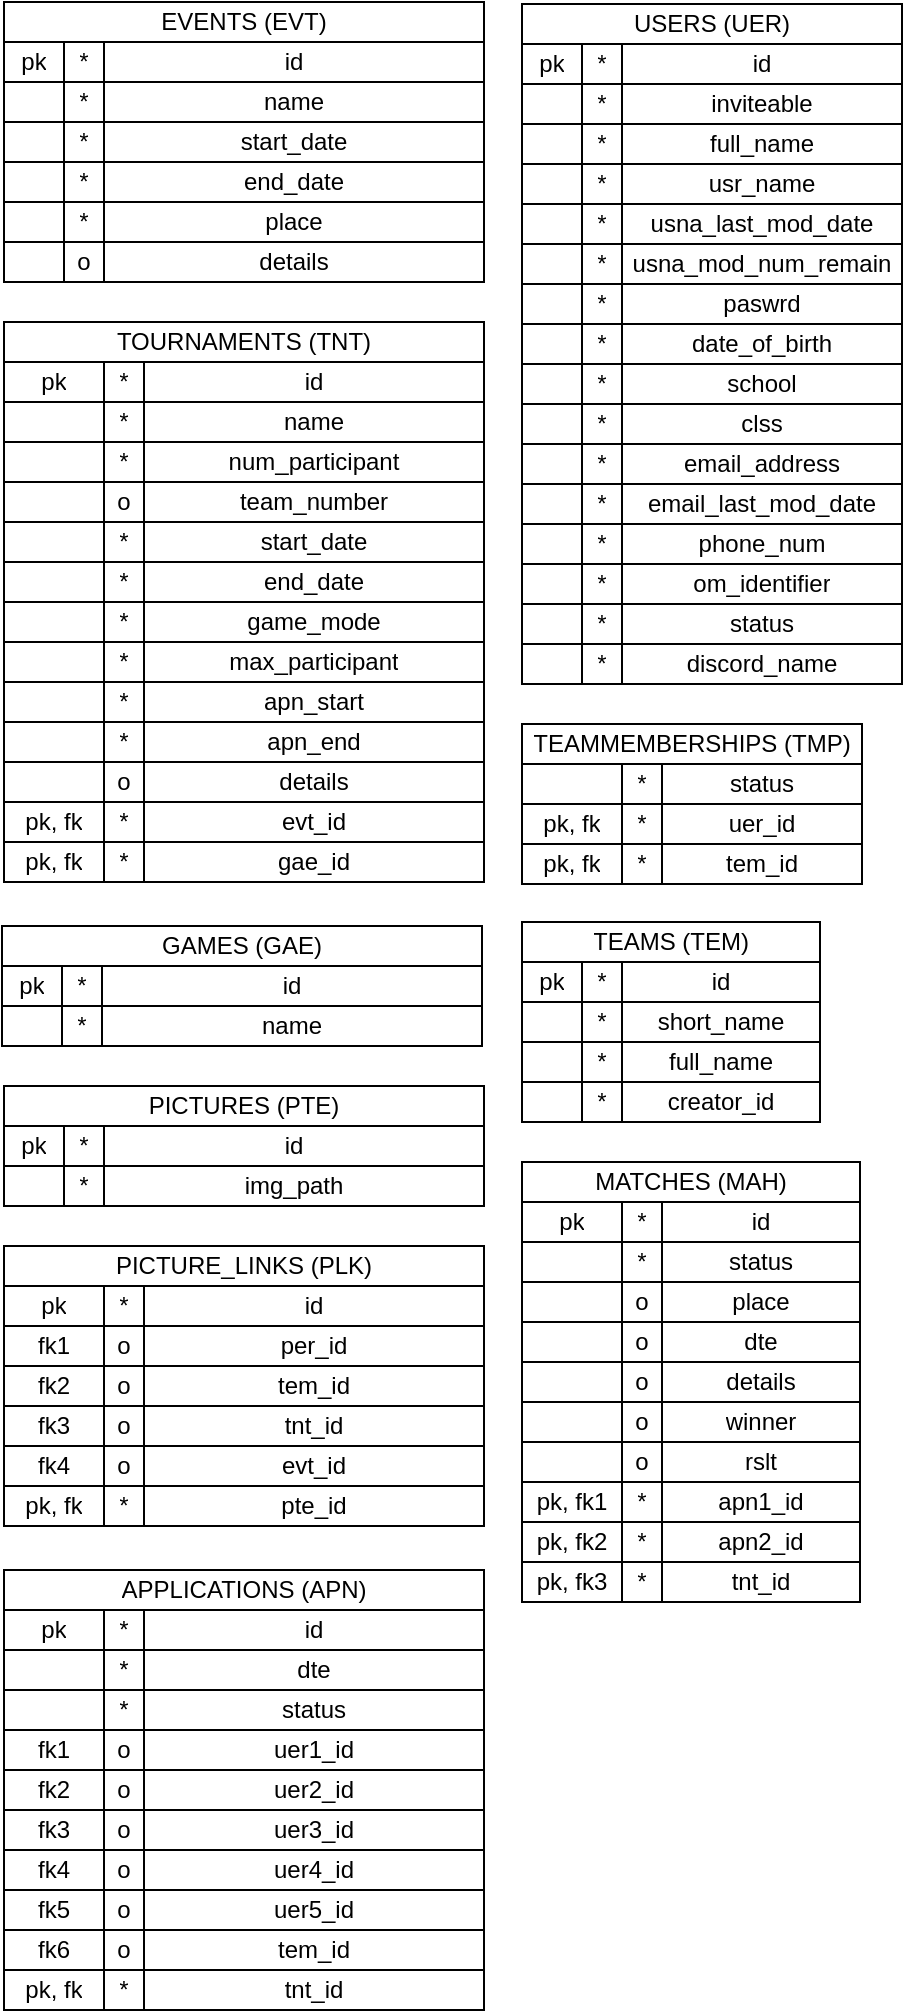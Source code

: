 <mxfile version="26.1.1">
  <diagram name="1 oldal" id="IzHzZjg3vKNvG30zU9Bg">
    <mxGraphModel dx="989" dy="582" grid="1" gridSize="10" guides="1" tooltips="1" connect="1" arrows="1" fold="1" page="1" pageScale="1" pageWidth="827" pageHeight="1169" math="0" shadow="0">
      <root>
        <mxCell id="0" />
        <mxCell id="1" parent="0" />
        <mxCell id="FeYknlY7A9A3jfi1AWmr-14" value="" style="shape=table;startSize=0;container=1;collapsible=0;childLayout=tableLayout;fillColor=none;" parent="1" vertex="1">
          <mxGeometry x="449" y="111" width="190.0" height="340.0" as="geometry" />
        </mxCell>
        <mxCell id="FeYknlY7A9A3jfi1AWmr-15" value="" style="shape=tableRow;horizontal=0;startSize=0;swimlaneHead=0;swimlaneBody=0;top=0;left=0;bottom=0;right=0;collapsible=0;dropTarget=0;points=[[0,0.5],[1,0.5]];portConstraint=eastwest;fillColor=none;" parent="FeYknlY7A9A3jfi1AWmr-14" vertex="1">
          <mxGeometry width="190.0" height="20" as="geometry" />
        </mxCell>
        <mxCell id="FeYknlY7A9A3jfi1AWmr-16" value="USERS (U&lt;span style=&quot;background-color: transparent; color: light-dark(rgb(0, 0, 0), rgb(255, 255, 255));&quot;&gt;ER)&lt;/span&gt;" style="shape=partialRectangle;html=1;whiteSpace=wrap;connectable=0;overflow=hidden;top=0;left=0;bottom=0;right=0;pointerEvents=1;rowspan=1;colspan=3;fillColor=none;" parent="FeYknlY7A9A3jfi1AWmr-15" vertex="1">
          <mxGeometry width="190" height="20" as="geometry">
            <mxRectangle width="30" height="20" as="alternateBounds" />
          </mxGeometry>
        </mxCell>
        <mxCell id="FeYknlY7A9A3jfi1AWmr-17" value="" style="shape=partialRectangle;html=1;whiteSpace=wrap;connectable=0;strokeColor=inherit;overflow=hidden;fillColor=none;top=0;left=0;bottom=0;right=0;pointerEvents=1;" parent="FeYknlY7A9A3jfi1AWmr-15" vertex="1" visible="0">
          <mxGeometry x="30" width="20" height="20" as="geometry">
            <mxRectangle width="20" height="20" as="alternateBounds" />
          </mxGeometry>
        </mxCell>
        <mxCell id="FeYknlY7A9A3jfi1AWmr-18" value="" style="shape=partialRectangle;html=1;whiteSpace=wrap;connectable=0;strokeColor=inherit;overflow=hidden;fillColor=none;top=0;left=0;bottom=0;right=0;pointerEvents=1;" parent="FeYknlY7A9A3jfi1AWmr-15" vertex="1" visible="0">
          <mxGeometry x="50" width="140" height="20" as="geometry">
            <mxRectangle width="140" height="20" as="alternateBounds" />
          </mxGeometry>
        </mxCell>
        <mxCell id="FeYknlY7A9A3jfi1AWmr-19" value="" style="shape=tableRow;horizontal=0;startSize=0;swimlaneHead=0;swimlaneBody=0;top=0;left=0;bottom=0;right=0;collapsible=0;dropTarget=0;points=[[0,0.5],[1,0.5]];portConstraint=eastwest;fillColor=none;" parent="FeYknlY7A9A3jfi1AWmr-14" vertex="1">
          <mxGeometry y="20" width="190.0" height="20" as="geometry" />
        </mxCell>
        <mxCell id="FeYknlY7A9A3jfi1AWmr-20" value="pk" style="shape=partialRectangle;html=1;whiteSpace=wrap;connectable=0;overflow=hidden;top=0;left=0;bottom=0;right=0;pointerEvents=1;fillColor=none;" parent="FeYknlY7A9A3jfi1AWmr-19" vertex="1">
          <mxGeometry width="30" height="20" as="geometry">
            <mxRectangle width="30" height="20" as="alternateBounds" />
          </mxGeometry>
        </mxCell>
        <mxCell id="FeYknlY7A9A3jfi1AWmr-21" value="*" style="shape=partialRectangle;html=1;whiteSpace=wrap;connectable=0;overflow=hidden;top=0;left=0;bottom=0;right=0;pointerEvents=1;fillColor=none;" parent="FeYknlY7A9A3jfi1AWmr-19" vertex="1">
          <mxGeometry x="30" width="20" height="20" as="geometry">
            <mxRectangle width="20" height="20" as="alternateBounds" />
          </mxGeometry>
        </mxCell>
        <mxCell id="FeYknlY7A9A3jfi1AWmr-22" value="id" style="shape=partialRectangle;html=1;whiteSpace=wrap;connectable=0;overflow=hidden;top=0;left=0;bottom=0;right=0;pointerEvents=1;fillColor=none;" parent="FeYknlY7A9A3jfi1AWmr-19" vertex="1">
          <mxGeometry x="50" width="140" height="20" as="geometry">
            <mxRectangle width="140" height="20" as="alternateBounds" />
          </mxGeometry>
        </mxCell>
        <mxCell id="FeYknlY7A9A3jfi1AWmr-23" value="" style="shape=tableRow;horizontal=0;startSize=0;swimlaneHead=0;swimlaneBody=0;top=0;left=0;bottom=0;right=0;collapsible=0;dropTarget=0;points=[[0,0.5],[1,0.5]];portConstraint=eastwest;fillColor=none;" parent="FeYknlY7A9A3jfi1AWmr-14" vertex="1">
          <mxGeometry y="40" width="190.0" height="20" as="geometry" />
        </mxCell>
        <mxCell id="FeYknlY7A9A3jfi1AWmr-24" value="" style="shape=partialRectangle;html=1;whiteSpace=wrap;connectable=0;overflow=hidden;top=0;left=0;bottom=0;right=0;pointerEvents=1;fillColor=none;" parent="FeYknlY7A9A3jfi1AWmr-23" vertex="1">
          <mxGeometry width="30" height="20" as="geometry">
            <mxRectangle width="30" height="20" as="alternateBounds" />
          </mxGeometry>
        </mxCell>
        <mxCell id="FeYknlY7A9A3jfi1AWmr-25" value="*" style="shape=partialRectangle;html=1;whiteSpace=wrap;connectable=0;overflow=hidden;top=0;left=0;bottom=0;right=0;pointerEvents=1;fillColor=none;" parent="FeYknlY7A9A3jfi1AWmr-23" vertex="1">
          <mxGeometry x="30" width="20" height="20" as="geometry">
            <mxRectangle width="20" height="20" as="alternateBounds" />
          </mxGeometry>
        </mxCell>
        <mxCell id="FeYknlY7A9A3jfi1AWmr-26" value="inviteable" style="shape=partialRectangle;html=1;whiteSpace=wrap;connectable=0;overflow=hidden;top=0;left=0;bottom=0;right=0;pointerEvents=1;fillColor=none;" parent="FeYknlY7A9A3jfi1AWmr-23" vertex="1">
          <mxGeometry x="50" width="140" height="20" as="geometry">
            <mxRectangle width="140" height="20" as="alternateBounds" />
          </mxGeometry>
        </mxCell>
        <mxCell id="FeYknlY7A9A3jfi1AWmr-27" value="" style="shape=tableRow;horizontal=0;startSize=0;swimlaneHead=0;swimlaneBody=0;top=0;left=0;bottom=0;right=0;collapsible=0;dropTarget=0;points=[[0,0.5],[1,0.5]];portConstraint=eastwest;fillColor=none;" parent="FeYknlY7A9A3jfi1AWmr-14" vertex="1">
          <mxGeometry y="60" width="190.0" height="20" as="geometry" />
        </mxCell>
        <mxCell id="FeYknlY7A9A3jfi1AWmr-28" value="" style="shape=partialRectangle;html=1;whiteSpace=wrap;connectable=0;overflow=hidden;top=0;left=0;bottom=0;right=0;pointerEvents=1;fillColor=none;" parent="FeYknlY7A9A3jfi1AWmr-27" vertex="1">
          <mxGeometry width="30" height="20" as="geometry">
            <mxRectangle width="30" height="20" as="alternateBounds" />
          </mxGeometry>
        </mxCell>
        <mxCell id="FeYknlY7A9A3jfi1AWmr-29" value="*" style="shape=partialRectangle;html=1;whiteSpace=wrap;connectable=0;overflow=hidden;top=0;left=0;bottom=0;right=0;pointerEvents=1;fillColor=none;" parent="FeYknlY7A9A3jfi1AWmr-27" vertex="1">
          <mxGeometry x="30" width="20" height="20" as="geometry">
            <mxRectangle width="20" height="20" as="alternateBounds" />
          </mxGeometry>
        </mxCell>
        <mxCell id="FeYknlY7A9A3jfi1AWmr-30" value="full_name" style="shape=partialRectangle;html=1;whiteSpace=wrap;connectable=0;overflow=hidden;top=0;left=0;bottom=0;right=0;pointerEvents=1;fillColor=none;" parent="FeYknlY7A9A3jfi1AWmr-27" vertex="1">
          <mxGeometry x="50" width="140" height="20" as="geometry">
            <mxRectangle width="140" height="20" as="alternateBounds" />
          </mxGeometry>
        </mxCell>
        <mxCell id="FeYknlY7A9A3jfi1AWmr-31" value="" style="shape=tableRow;horizontal=0;startSize=0;swimlaneHead=0;swimlaneBody=0;top=0;left=0;bottom=0;right=0;collapsible=0;dropTarget=0;points=[[0,0.5],[1,0.5]];portConstraint=eastwest;fillColor=none;" parent="FeYknlY7A9A3jfi1AWmr-14" vertex="1">
          <mxGeometry y="80" width="190.0" height="20" as="geometry" />
        </mxCell>
        <mxCell id="FeYknlY7A9A3jfi1AWmr-32" value="" style="shape=partialRectangle;html=1;whiteSpace=wrap;connectable=0;overflow=hidden;top=0;left=0;bottom=0;right=0;pointerEvents=1;fillColor=none;" parent="FeYknlY7A9A3jfi1AWmr-31" vertex="1">
          <mxGeometry width="30" height="20" as="geometry">
            <mxRectangle width="30" height="20" as="alternateBounds" />
          </mxGeometry>
        </mxCell>
        <mxCell id="FeYknlY7A9A3jfi1AWmr-33" value="*" style="shape=partialRectangle;html=1;whiteSpace=wrap;connectable=0;overflow=hidden;top=0;left=0;bottom=0;right=0;pointerEvents=1;fillColor=none;" parent="FeYknlY7A9A3jfi1AWmr-31" vertex="1">
          <mxGeometry x="30" width="20" height="20" as="geometry">
            <mxRectangle width="20" height="20" as="alternateBounds" />
          </mxGeometry>
        </mxCell>
        <mxCell id="FeYknlY7A9A3jfi1AWmr-34" value="usr_name" style="shape=partialRectangle;html=1;whiteSpace=wrap;connectable=0;overflow=hidden;top=0;left=0;bottom=0;right=0;pointerEvents=1;fillColor=none;" parent="FeYknlY7A9A3jfi1AWmr-31" vertex="1">
          <mxGeometry x="50" width="140" height="20" as="geometry">
            <mxRectangle width="140" height="20" as="alternateBounds" />
          </mxGeometry>
        </mxCell>
        <mxCell id="FeYknlY7A9A3jfi1AWmr-35" value="" style="shape=tableRow;horizontal=0;startSize=0;swimlaneHead=0;swimlaneBody=0;top=0;left=0;bottom=0;right=0;collapsible=0;dropTarget=0;points=[[0,0.5],[1,0.5]];portConstraint=eastwest;fillColor=none;" parent="FeYknlY7A9A3jfi1AWmr-14" vertex="1">
          <mxGeometry y="100" width="190.0" height="20" as="geometry" />
        </mxCell>
        <mxCell id="FeYknlY7A9A3jfi1AWmr-36" value="" style="shape=partialRectangle;html=1;whiteSpace=wrap;connectable=0;overflow=hidden;top=0;left=0;bottom=0;right=0;pointerEvents=1;fillColor=none;" parent="FeYknlY7A9A3jfi1AWmr-35" vertex="1">
          <mxGeometry width="30" height="20" as="geometry">
            <mxRectangle width="30" height="20" as="alternateBounds" />
          </mxGeometry>
        </mxCell>
        <mxCell id="FeYknlY7A9A3jfi1AWmr-37" value="*" style="shape=partialRectangle;html=1;whiteSpace=wrap;connectable=0;overflow=hidden;top=0;left=0;bottom=0;right=0;pointerEvents=1;fillColor=none;" parent="FeYknlY7A9A3jfi1AWmr-35" vertex="1">
          <mxGeometry x="30" width="20" height="20" as="geometry">
            <mxRectangle width="20" height="20" as="alternateBounds" />
          </mxGeometry>
        </mxCell>
        <mxCell id="FeYknlY7A9A3jfi1AWmr-38" value="usna_last_mod_date" style="shape=partialRectangle;html=1;whiteSpace=wrap;connectable=0;overflow=hidden;top=0;left=0;bottom=0;right=0;pointerEvents=1;fillColor=none;" parent="FeYknlY7A9A3jfi1AWmr-35" vertex="1">
          <mxGeometry x="50" width="140" height="20" as="geometry">
            <mxRectangle width="140" height="20" as="alternateBounds" />
          </mxGeometry>
        </mxCell>
        <mxCell id="FeYknlY7A9A3jfi1AWmr-39" value="" style="shape=tableRow;horizontal=0;startSize=0;swimlaneHead=0;swimlaneBody=0;top=0;left=0;bottom=0;right=0;collapsible=0;dropTarget=0;points=[[0,0.5],[1,0.5]];portConstraint=eastwest;fillColor=none;" parent="FeYknlY7A9A3jfi1AWmr-14" vertex="1">
          <mxGeometry y="120" width="190.0" height="20" as="geometry" />
        </mxCell>
        <mxCell id="FeYknlY7A9A3jfi1AWmr-40" value="" style="shape=partialRectangle;html=1;whiteSpace=wrap;connectable=0;overflow=hidden;top=0;left=0;bottom=0;right=0;pointerEvents=1;fillColor=none;" parent="FeYknlY7A9A3jfi1AWmr-39" vertex="1">
          <mxGeometry width="30" height="20" as="geometry">
            <mxRectangle width="30" height="20" as="alternateBounds" />
          </mxGeometry>
        </mxCell>
        <mxCell id="FeYknlY7A9A3jfi1AWmr-41" value="*" style="shape=partialRectangle;html=1;whiteSpace=wrap;connectable=0;overflow=hidden;top=0;left=0;bottom=0;right=0;pointerEvents=1;fillColor=none;" parent="FeYknlY7A9A3jfi1AWmr-39" vertex="1">
          <mxGeometry x="30" width="20" height="20" as="geometry">
            <mxRectangle width="20" height="20" as="alternateBounds" />
          </mxGeometry>
        </mxCell>
        <mxCell id="FeYknlY7A9A3jfi1AWmr-42" value="usna_mod_num_remain" style="shape=partialRectangle;html=1;whiteSpace=wrap;connectable=0;overflow=hidden;top=0;left=0;bottom=0;right=0;pointerEvents=1;fillColor=none;" parent="FeYknlY7A9A3jfi1AWmr-39" vertex="1">
          <mxGeometry x="50" width="140" height="20" as="geometry">
            <mxRectangle width="140" height="20" as="alternateBounds" />
          </mxGeometry>
        </mxCell>
        <mxCell id="FeYknlY7A9A3jfi1AWmr-43" value="" style="shape=tableRow;horizontal=0;startSize=0;swimlaneHead=0;swimlaneBody=0;top=0;left=0;bottom=0;right=0;collapsible=0;dropTarget=0;points=[[0,0.5],[1,0.5]];portConstraint=eastwest;fillColor=none;" parent="FeYknlY7A9A3jfi1AWmr-14" vertex="1">
          <mxGeometry y="140" width="190.0" height="20" as="geometry" />
        </mxCell>
        <mxCell id="FeYknlY7A9A3jfi1AWmr-44" value="" style="shape=partialRectangle;html=1;whiteSpace=wrap;connectable=0;overflow=hidden;top=0;left=0;bottom=0;right=0;pointerEvents=1;fillColor=none;" parent="FeYknlY7A9A3jfi1AWmr-43" vertex="1">
          <mxGeometry width="30" height="20" as="geometry">
            <mxRectangle width="30" height="20" as="alternateBounds" />
          </mxGeometry>
        </mxCell>
        <mxCell id="FeYknlY7A9A3jfi1AWmr-45" value="*" style="shape=partialRectangle;html=1;whiteSpace=wrap;connectable=0;overflow=hidden;top=0;left=0;bottom=0;right=0;pointerEvents=1;fillColor=none;" parent="FeYknlY7A9A3jfi1AWmr-43" vertex="1">
          <mxGeometry x="30" width="20" height="20" as="geometry">
            <mxRectangle width="20" height="20" as="alternateBounds" />
          </mxGeometry>
        </mxCell>
        <mxCell id="FeYknlY7A9A3jfi1AWmr-46" value="paswrd" style="shape=partialRectangle;html=1;whiteSpace=wrap;connectable=0;overflow=hidden;top=0;left=0;bottom=0;right=0;pointerEvents=1;fillColor=none;" parent="FeYknlY7A9A3jfi1AWmr-43" vertex="1">
          <mxGeometry x="50" width="140" height="20" as="geometry">
            <mxRectangle width="140" height="20" as="alternateBounds" />
          </mxGeometry>
        </mxCell>
        <mxCell id="FeYknlY7A9A3jfi1AWmr-47" value="" style="shape=tableRow;horizontal=0;startSize=0;swimlaneHead=0;swimlaneBody=0;top=0;left=0;bottom=0;right=0;collapsible=0;dropTarget=0;points=[[0,0.5],[1,0.5]];portConstraint=eastwest;fillColor=none;" parent="FeYknlY7A9A3jfi1AWmr-14" vertex="1">
          <mxGeometry y="160" width="190.0" height="20" as="geometry" />
        </mxCell>
        <mxCell id="FeYknlY7A9A3jfi1AWmr-48" value="" style="shape=partialRectangle;html=1;whiteSpace=wrap;connectable=0;overflow=hidden;top=0;left=0;bottom=0;right=0;pointerEvents=1;fillColor=none;" parent="FeYknlY7A9A3jfi1AWmr-47" vertex="1">
          <mxGeometry width="30" height="20" as="geometry">
            <mxRectangle width="30" height="20" as="alternateBounds" />
          </mxGeometry>
        </mxCell>
        <mxCell id="FeYknlY7A9A3jfi1AWmr-49" value="*" style="shape=partialRectangle;html=1;whiteSpace=wrap;connectable=0;overflow=hidden;top=0;left=0;bottom=0;right=0;pointerEvents=1;fillColor=none;" parent="FeYknlY7A9A3jfi1AWmr-47" vertex="1">
          <mxGeometry x="30" width="20" height="20" as="geometry">
            <mxRectangle width="20" height="20" as="alternateBounds" />
          </mxGeometry>
        </mxCell>
        <mxCell id="FeYknlY7A9A3jfi1AWmr-50" value="date_of_birth" style="shape=partialRectangle;html=1;whiteSpace=wrap;connectable=0;overflow=hidden;top=0;left=0;bottom=0;right=0;pointerEvents=1;fillColor=none;" parent="FeYknlY7A9A3jfi1AWmr-47" vertex="1">
          <mxGeometry x="50" width="140" height="20" as="geometry">
            <mxRectangle width="140" height="20" as="alternateBounds" />
          </mxGeometry>
        </mxCell>
        <mxCell id="FeYknlY7A9A3jfi1AWmr-51" value="" style="shape=tableRow;horizontal=0;startSize=0;swimlaneHead=0;swimlaneBody=0;top=0;left=0;bottom=0;right=0;collapsible=0;dropTarget=0;points=[[0,0.5],[1,0.5]];portConstraint=eastwest;fillColor=none;" parent="FeYknlY7A9A3jfi1AWmr-14" vertex="1">
          <mxGeometry y="180" width="190.0" height="20" as="geometry" />
        </mxCell>
        <mxCell id="FeYknlY7A9A3jfi1AWmr-52" value="" style="shape=partialRectangle;html=1;whiteSpace=wrap;connectable=0;overflow=hidden;top=0;left=0;bottom=0;right=0;pointerEvents=1;fillColor=none;" parent="FeYknlY7A9A3jfi1AWmr-51" vertex="1">
          <mxGeometry width="30" height="20" as="geometry">
            <mxRectangle width="30" height="20" as="alternateBounds" />
          </mxGeometry>
        </mxCell>
        <mxCell id="FeYknlY7A9A3jfi1AWmr-53" value="*" style="shape=partialRectangle;html=1;whiteSpace=wrap;connectable=0;overflow=hidden;top=0;left=0;bottom=0;right=0;pointerEvents=1;fillColor=none;" parent="FeYknlY7A9A3jfi1AWmr-51" vertex="1">
          <mxGeometry x="30" width="20" height="20" as="geometry">
            <mxRectangle width="20" height="20" as="alternateBounds" />
          </mxGeometry>
        </mxCell>
        <mxCell id="FeYknlY7A9A3jfi1AWmr-54" value="school" style="shape=partialRectangle;html=1;whiteSpace=wrap;connectable=0;overflow=hidden;top=0;left=0;bottom=0;right=0;pointerEvents=1;fillColor=none;" parent="FeYknlY7A9A3jfi1AWmr-51" vertex="1">
          <mxGeometry x="50" width="140" height="20" as="geometry">
            <mxRectangle width="140" height="20" as="alternateBounds" />
          </mxGeometry>
        </mxCell>
        <mxCell id="FeYknlY7A9A3jfi1AWmr-55" value="" style="shape=tableRow;horizontal=0;startSize=0;swimlaneHead=0;swimlaneBody=0;top=0;left=0;bottom=0;right=0;collapsible=0;dropTarget=0;points=[[0,0.5],[1,0.5]];portConstraint=eastwest;fillColor=none;" parent="FeYknlY7A9A3jfi1AWmr-14" vertex="1">
          <mxGeometry y="200" width="190.0" height="20" as="geometry" />
        </mxCell>
        <mxCell id="FeYknlY7A9A3jfi1AWmr-56" value="" style="shape=partialRectangle;html=1;whiteSpace=wrap;connectable=0;overflow=hidden;top=0;left=0;bottom=0;right=0;pointerEvents=1;fillColor=none;" parent="FeYknlY7A9A3jfi1AWmr-55" vertex="1">
          <mxGeometry width="30" height="20" as="geometry">
            <mxRectangle width="30" height="20" as="alternateBounds" />
          </mxGeometry>
        </mxCell>
        <mxCell id="FeYknlY7A9A3jfi1AWmr-57" value="*" style="shape=partialRectangle;html=1;whiteSpace=wrap;connectable=0;overflow=hidden;top=0;left=0;bottom=0;right=0;pointerEvents=1;fillColor=none;" parent="FeYknlY7A9A3jfi1AWmr-55" vertex="1">
          <mxGeometry x="30" width="20" height="20" as="geometry">
            <mxRectangle width="20" height="20" as="alternateBounds" />
          </mxGeometry>
        </mxCell>
        <mxCell id="FeYknlY7A9A3jfi1AWmr-58" value="clss" style="shape=partialRectangle;html=1;whiteSpace=wrap;connectable=0;overflow=hidden;top=0;left=0;bottom=0;right=0;pointerEvents=1;fillColor=none;" parent="FeYknlY7A9A3jfi1AWmr-55" vertex="1">
          <mxGeometry x="50" width="140" height="20" as="geometry">
            <mxRectangle width="140" height="20" as="alternateBounds" />
          </mxGeometry>
        </mxCell>
        <mxCell id="FeYknlY7A9A3jfi1AWmr-88" style="shape=tableRow;horizontal=0;startSize=0;swimlaneHead=0;swimlaneBody=0;top=0;left=0;bottom=0;right=0;collapsible=0;dropTarget=0;points=[[0,0.5],[1,0.5]];portConstraint=eastwest;fillColor=none;" parent="FeYknlY7A9A3jfi1AWmr-14" vertex="1">
          <mxGeometry y="220" width="190.0" height="20" as="geometry" />
        </mxCell>
        <mxCell id="FeYknlY7A9A3jfi1AWmr-89" style="shape=partialRectangle;html=1;whiteSpace=wrap;connectable=0;overflow=hidden;top=0;left=0;bottom=0;right=0;pointerEvents=1;fillColor=none;" parent="FeYknlY7A9A3jfi1AWmr-88" vertex="1">
          <mxGeometry width="30" height="20" as="geometry">
            <mxRectangle width="30" height="20" as="alternateBounds" />
          </mxGeometry>
        </mxCell>
        <mxCell id="FeYknlY7A9A3jfi1AWmr-90" value="*" style="shape=partialRectangle;html=1;whiteSpace=wrap;connectable=0;overflow=hidden;top=0;left=0;bottom=0;right=0;pointerEvents=1;fillColor=none;" parent="FeYknlY7A9A3jfi1AWmr-88" vertex="1">
          <mxGeometry x="30" width="20" height="20" as="geometry">
            <mxRectangle width="20" height="20" as="alternateBounds" />
          </mxGeometry>
        </mxCell>
        <mxCell id="FeYknlY7A9A3jfi1AWmr-91" value="email_address" style="shape=partialRectangle;html=1;whiteSpace=wrap;connectable=0;overflow=hidden;top=0;left=0;bottom=0;right=0;pointerEvents=1;fillColor=none;" parent="FeYknlY7A9A3jfi1AWmr-88" vertex="1">
          <mxGeometry x="50" width="140" height="20" as="geometry">
            <mxRectangle width="140" height="20" as="alternateBounds" />
          </mxGeometry>
        </mxCell>
        <mxCell id="FeYknlY7A9A3jfi1AWmr-59" value="" style="shape=tableRow;horizontal=0;startSize=0;swimlaneHead=0;swimlaneBody=0;top=0;left=0;bottom=0;right=0;collapsible=0;dropTarget=0;points=[[0,0.5],[1,0.5]];portConstraint=eastwest;fillColor=none;" parent="FeYknlY7A9A3jfi1AWmr-14" vertex="1">
          <mxGeometry y="240" width="190.0" height="20" as="geometry" />
        </mxCell>
        <mxCell id="FeYknlY7A9A3jfi1AWmr-60" value="" style="shape=partialRectangle;html=1;whiteSpace=wrap;connectable=0;overflow=hidden;top=0;left=0;bottom=0;right=0;pointerEvents=1;fillColor=none;" parent="FeYknlY7A9A3jfi1AWmr-59" vertex="1">
          <mxGeometry width="30" height="20" as="geometry">
            <mxRectangle width="30" height="20" as="alternateBounds" />
          </mxGeometry>
        </mxCell>
        <mxCell id="FeYknlY7A9A3jfi1AWmr-61" value="*" style="shape=partialRectangle;html=1;whiteSpace=wrap;connectable=0;overflow=hidden;top=0;left=0;bottom=0;right=0;pointerEvents=1;fillColor=none;" parent="FeYknlY7A9A3jfi1AWmr-59" vertex="1">
          <mxGeometry x="30" width="20" height="20" as="geometry">
            <mxRectangle width="20" height="20" as="alternateBounds" />
          </mxGeometry>
        </mxCell>
        <mxCell id="FeYknlY7A9A3jfi1AWmr-62" value="email_last_mod_date" style="shape=partialRectangle;html=1;whiteSpace=wrap;connectable=0;overflow=hidden;top=0;left=0;bottom=0;right=0;pointerEvents=1;fillColor=none;" parent="FeYknlY7A9A3jfi1AWmr-59" vertex="1">
          <mxGeometry x="50" width="140" height="20" as="geometry">
            <mxRectangle width="140" height="20" as="alternateBounds" />
          </mxGeometry>
        </mxCell>
        <mxCell id="FeYknlY7A9A3jfi1AWmr-63" value="" style="shape=tableRow;horizontal=0;startSize=0;swimlaneHead=0;swimlaneBody=0;top=0;left=0;bottom=0;right=0;collapsible=0;dropTarget=0;points=[[0,0.5],[1,0.5]];portConstraint=eastwest;fillColor=none;" parent="FeYknlY7A9A3jfi1AWmr-14" vertex="1">
          <mxGeometry y="260" width="190.0" height="20" as="geometry" />
        </mxCell>
        <mxCell id="FeYknlY7A9A3jfi1AWmr-64" value="" style="shape=partialRectangle;html=1;whiteSpace=wrap;connectable=0;overflow=hidden;top=0;left=0;bottom=0;right=0;pointerEvents=1;fillColor=none;" parent="FeYknlY7A9A3jfi1AWmr-63" vertex="1">
          <mxGeometry width="30" height="20" as="geometry">
            <mxRectangle width="30" height="20" as="alternateBounds" />
          </mxGeometry>
        </mxCell>
        <mxCell id="FeYknlY7A9A3jfi1AWmr-65" value="*" style="shape=partialRectangle;html=1;whiteSpace=wrap;connectable=0;overflow=hidden;top=0;left=0;bottom=0;right=0;pointerEvents=1;fillColor=none;" parent="FeYknlY7A9A3jfi1AWmr-63" vertex="1">
          <mxGeometry x="30" width="20" height="20" as="geometry">
            <mxRectangle width="20" height="20" as="alternateBounds" />
          </mxGeometry>
        </mxCell>
        <mxCell id="FeYknlY7A9A3jfi1AWmr-66" value="phone_num" style="shape=partialRectangle;html=1;whiteSpace=wrap;connectable=0;overflow=hidden;top=0;left=0;bottom=0;right=0;pointerEvents=1;fillColor=none;" parent="FeYknlY7A9A3jfi1AWmr-63" vertex="1">
          <mxGeometry x="50" width="140" height="20" as="geometry">
            <mxRectangle width="140" height="20" as="alternateBounds" />
          </mxGeometry>
        </mxCell>
        <mxCell id="FeYknlY7A9A3jfi1AWmr-67" value="" style="shape=tableRow;horizontal=0;startSize=0;swimlaneHead=0;swimlaneBody=0;top=0;left=0;bottom=0;right=0;collapsible=0;dropTarget=0;points=[[0,0.5],[1,0.5]];portConstraint=eastwest;fillColor=none;" parent="FeYknlY7A9A3jfi1AWmr-14" vertex="1">
          <mxGeometry y="280" width="190.0" height="20" as="geometry" />
        </mxCell>
        <mxCell id="FeYknlY7A9A3jfi1AWmr-68" value="" style="shape=partialRectangle;html=1;whiteSpace=wrap;connectable=0;overflow=hidden;top=0;left=0;bottom=0;right=0;pointerEvents=1;fillColor=none;" parent="FeYknlY7A9A3jfi1AWmr-67" vertex="1">
          <mxGeometry width="30" height="20" as="geometry">
            <mxRectangle width="30" height="20" as="alternateBounds" />
          </mxGeometry>
        </mxCell>
        <mxCell id="FeYknlY7A9A3jfi1AWmr-69" value="*" style="shape=partialRectangle;html=1;whiteSpace=wrap;connectable=0;overflow=hidden;top=0;left=0;bottom=0;right=0;pointerEvents=1;fillColor=none;" parent="FeYknlY7A9A3jfi1AWmr-67" vertex="1">
          <mxGeometry x="30" width="20" height="20" as="geometry">
            <mxRectangle width="20" height="20" as="alternateBounds" />
          </mxGeometry>
        </mxCell>
        <mxCell id="FeYknlY7A9A3jfi1AWmr-70" value="om_identifier" style="shape=partialRectangle;html=1;whiteSpace=wrap;connectable=0;overflow=hidden;top=0;left=0;bottom=0;right=0;pointerEvents=1;fillColor=none;" parent="FeYknlY7A9A3jfi1AWmr-67" vertex="1">
          <mxGeometry x="50" width="140" height="20" as="geometry">
            <mxRectangle width="140" height="20" as="alternateBounds" />
          </mxGeometry>
        </mxCell>
        <mxCell id="FeYknlY7A9A3jfi1AWmr-71" value="" style="shape=tableRow;horizontal=0;startSize=0;swimlaneHead=0;swimlaneBody=0;top=0;left=0;bottom=0;right=0;collapsible=0;dropTarget=0;points=[[0,0.5],[1,0.5]];portConstraint=eastwest;fillColor=none;" parent="FeYknlY7A9A3jfi1AWmr-14" vertex="1">
          <mxGeometry y="300" width="190.0" height="20" as="geometry" />
        </mxCell>
        <mxCell id="FeYknlY7A9A3jfi1AWmr-72" value="" style="shape=partialRectangle;html=1;whiteSpace=wrap;connectable=0;overflow=hidden;top=0;left=0;bottom=0;right=0;pointerEvents=1;fillColor=none;" parent="FeYknlY7A9A3jfi1AWmr-71" vertex="1">
          <mxGeometry width="30" height="20" as="geometry">
            <mxRectangle width="30" height="20" as="alternateBounds" />
          </mxGeometry>
        </mxCell>
        <mxCell id="FeYknlY7A9A3jfi1AWmr-73" value="*" style="shape=partialRectangle;html=1;whiteSpace=wrap;connectable=0;overflow=hidden;top=0;left=0;bottom=0;right=0;pointerEvents=1;fillColor=none;" parent="FeYknlY7A9A3jfi1AWmr-71" vertex="1">
          <mxGeometry x="30" width="20" height="20" as="geometry">
            <mxRectangle width="20" height="20" as="alternateBounds" />
          </mxGeometry>
        </mxCell>
        <mxCell id="FeYknlY7A9A3jfi1AWmr-74" value="status" style="shape=partialRectangle;html=1;whiteSpace=wrap;connectable=0;overflow=hidden;top=0;left=0;bottom=0;right=0;pointerEvents=1;fillColor=none;" parent="FeYknlY7A9A3jfi1AWmr-71" vertex="1">
          <mxGeometry x="50" width="140" height="20" as="geometry">
            <mxRectangle width="140" height="20" as="alternateBounds" />
          </mxGeometry>
        </mxCell>
        <mxCell id="FeYknlY7A9A3jfi1AWmr-75" value="" style="shape=tableRow;horizontal=0;startSize=0;swimlaneHead=0;swimlaneBody=0;top=0;left=0;bottom=0;right=0;collapsible=0;dropTarget=0;points=[[0,0.5],[1,0.5]];portConstraint=eastwest;fillColor=none;" parent="FeYknlY7A9A3jfi1AWmr-14" vertex="1">
          <mxGeometry y="320" width="190.0" height="20" as="geometry" />
        </mxCell>
        <mxCell id="FeYknlY7A9A3jfi1AWmr-76" value="" style="shape=partialRectangle;html=1;whiteSpace=wrap;connectable=0;overflow=hidden;top=0;left=0;bottom=0;right=0;pointerEvents=1;fillColor=none;" parent="FeYknlY7A9A3jfi1AWmr-75" vertex="1">
          <mxGeometry width="30" height="20" as="geometry">
            <mxRectangle width="30" height="20" as="alternateBounds" />
          </mxGeometry>
        </mxCell>
        <mxCell id="FeYknlY7A9A3jfi1AWmr-77" value="*" style="shape=partialRectangle;html=1;whiteSpace=wrap;connectable=0;overflow=hidden;top=0;left=0;bottom=0;right=0;pointerEvents=1;fillColor=none;" parent="FeYknlY7A9A3jfi1AWmr-75" vertex="1">
          <mxGeometry x="30" width="20" height="20" as="geometry">
            <mxRectangle width="20" height="20" as="alternateBounds" />
          </mxGeometry>
        </mxCell>
        <mxCell id="FeYknlY7A9A3jfi1AWmr-78" value="discord_name" style="shape=partialRectangle;html=1;whiteSpace=wrap;connectable=0;overflow=hidden;top=0;left=0;bottom=0;right=0;pointerEvents=1;fillColor=none;" parent="FeYknlY7A9A3jfi1AWmr-75" vertex="1">
          <mxGeometry x="50" width="140" height="20" as="geometry">
            <mxRectangle width="140" height="20" as="alternateBounds" />
          </mxGeometry>
        </mxCell>
        <mxCell id="KMQ_LgJPtsS-nidcUVPB-45" value="" style="shape=table;startSize=0;container=1;collapsible=0;childLayout=tableLayout;fillColor=none;" parent="1" vertex="1">
          <mxGeometry x="190" y="110" width="240" height="140" as="geometry" />
        </mxCell>
        <mxCell id="KMQ_LgJPtsS-nidcUVPB-46" value="" style="shape=tableRow;horizontal=0;startSize=0;swimlaneHead=0;swimlaneBody=0;top=0;left=0;bottom=0;right=0;collapsible=0;dropTarget=0;points=[[0,0.5],[1,0.5]];portConstraint=eastwest;fillColor=none;" parent="KMQ_LgJPtsS-nidcUVPB-45" vertex="1">
          <mxGeometry width="240" height="20" as="geometry" />
        </mxCell>
        <mxCell id="KMQ_LgJPtsS-nidcUVPB-47" value="EVENTS (EVT)" style="shape=partialRectangle;html=1;whiteSpace=wrap;connectable=0;overflow=hidden;top=0;left=0;bottom=0;right=0;pointerEvents=1;rowspan=1;colspan=3;fillColor=none;" parent="KMQ_LgJPtsS-nidcUVPB-46" vertex="1">
          <mxGeometry width="240" height="20" as="geometry">
            <mxRectangle width="30" height="20" as="alternateBounds" />
          </mxGeometry>
        </mxCell>
        <mxCell id="KMQ_LgJPtsS-nidcUVPB-48" value="" style="shape=partialRectangle;html=1;whiteSpace=wrap;connectable=0;strokeColor=inherit;overflow=hidden;fillColor=none;top=0;left=0;bottom=0;right=0;pointerEvents=1;" parent="KMQ_LgJPtsS-nidcUVPB-46" visible="0" vertex="1">
          <mxGeometry x="30" width="20" height="20" as="geometry">
            <mxRectangle width="20" height="20" as="alternateBounds" />
          </mxGeometry>
        </mxCell>
        <mxCell id="KMQ_LgJPtsS-nidcUVPB-49" value="" style="shape=partialRectangle;html=1;whiteSpace=wrap;connectable=0;strokeColor=inherit;overflow=hidden;fillColor=none;top=0;left=0;bottom=0;right=0;pointerEvents=1;" parent="KMQ_LgJPtsS-nidcUVPB-46" visible="0" vertex="1">
          <mxGeometry x="50" width="190" height="20" as="geometry">
            <mxRectangle width="190" height="20" as="alternateBounds" />
          </mxGeometry>
        </mxCell>
        <mxCell id="KMQ_LgJPtsS-nidcUVPB-78" style="shape=tableRow;horizontal=0;startSize=0;swimlaneHead=0;swimlaneBody=0;top=0;left=0;bottom=0;right=0;collapsible=0;dropTarget=0;points=[[0,0.5],[1,0.5]];portConstraint=eastwest;fillColor=none;" parent="KMQ_LgJPtsS-nidcUVPB-45" vertex="1">
          <mxGeometry y="20" width="240" height="20" as="geometry" />
        </mxCell>
        <mxCell id="KMQ_LgJPtsS-nidcUVPB-79" value="pk" style="shape=partialRectangle;html=1;whiteSpace=wrap;connectable=0;overflow=hidden;top=0;left=0;bottom=0;right=0;pointerEvents=1;fillColor=none;" parent="KMQ_LgJPtsS-nidcUVPB-78" vertex="1">
          <mxGeometry width="30" height="20" as="geometry">
            <mxRectangle width="30" height="20" as="alternateBounds" />
          </mxGeometry>
        </mxCell>
        <mxCell id="KMQ_LgJPtsS-nidcUVPB-80" value="*" style="shape=partialRectangle;html=1;whiteSpace=wrap;connectable=0;overflow=hidden;top=0;left=0;bottom=0;right=0;pointerEvents=1;fillColor=none;" parent="KMQ_LgJPtsS-nidcUVPB-78" vertex="1">
          <mxGeometry x="30" width="20" height="20" as="geometry">
            <mxRectangle width="20" height="20" as="alternateBounds" />
          </mxGeometry>
        </mxCell>
        <mxCell id="KMQ_LgJPtsS-nidcUVPB-81" value="id" style="shape=partialRectangle;html=1;whiteSpace=wrap;connectable=0;overflow=hidden;top=0;left=0;bottom=0;right=0;pointerEvents=1;fillColor=none;" parent="KMQ_LgJPtsS-nidcUVPB-78" vertex="1">
          <mxGeometry x="50" width="190" height="20" as="geometry">
            <mxRectangle width="190" height="20" as="alternateBounds" />
          </mxGeometry>
        </mxCell>
        <mxCell id="KMQ_LgJPtsS-nidcUVPB-54" value="" style="shape=tableRow;horizontal=0;startSize=0;swimlaneHead=0;swimlaneBody=0;top=0;left=0;bottom=0;right=0;collapsible=0;dropTarget=0;points=[[0,0.5],[1,0.5]];portConstraint=eastwest;fillColor=none;" parent="KMQ_LgJPtsS-nidcUVPB-45" vertex="1">
          <mxGeometry y="40" width="240" height="20" as="geometry" />
        </mxCell>
        <mxCell id="KMQ_LgJPtsS-nidcUVPB-55" value="" style="shape=partialRectangle;html=1;whiteSpace=wrap;connectable=0;overflow=hidden;top=0;left=0;bottom=0;right=0;pointerEvents=1;fillColor=none;" parent="KMQ_LgJPtsS-nidcUVPB-54" vertex="1">
          <mxGeometry width="30" height="20" as="geometry">
            <mxRectangle width="30" height="20" as="alternateBounds" />
          </mxGeometry>
        </mxCell>
        <mxCell id="KMQ_LgJPtsS-nidcUVPB-56" value="*" style="shape=partialRectangle;html=1;whiteSpace=wrap;connectable=0;overflow=hidden;top=0;left=0;bottom=0;right=0;pointerEvents=1;fillColor=none;" parent="KMQ_LgJPtsS-nidcUVPB-54" vertex="1">
          <mxGeometry x="30" width="20" height="20" as="geometry">
            <mxRectangle width="20" height="20" as="alternateBounds" />
          </mxGeometry>
        </mxCell>
        <mxCell id="KMQ_LgJPtsS-nidcUVPB-57" value="name" style="shape=partialRectangle;html=1;whiteSpace=wrap;connectable=0;overflow=hidden;top=0;left=0;bottom=0;right=0;pointerEvents=1;fillColor=none;" parent="KMQ_LgJPtsS-nidcUVPB-54" vertex="1">
          <mxGeometry x="50" width="190" height="20" as="geometry">
            <mxRectangle width="190" height="20" as="alternateBounds" />
          </mxGeometry>
        </mxCell>
        <mxCell id="KMQ_LgJPtsS-nidcUVPB-58" value="" style="shape=tableRow;horizontal=0;startSize=0;swimlaneHead=0;swimlaneBody=0;top=0;left=0;bottom=0;right=0;collapsible=0;dropTarget=0;points=[[0,0.5],[1,0.5]];portConstraint=eastwest;fillColor=none;" parent="KMQ_LgJPtsS-nidcUVPB-45" vertex="1">
          <mxGeometry y="60" width="240" height="20" as="geometry" />
        </mxCell>
        <mxCell id="KMQ_LgJPtsS-nidcUVPB-59" value="" style="shape=partialRectangle;html=1;whiteSpace=wrap;connectable=0;overflow=hidden;top=0;left=0;bottom=0;right=0;pointerEvents=1;fillColor=none;" parent="KMQ_LgJPtsS-nidcUVPB-58" vertex="1">
          <mxGeometry width="30" height="20" as="geometry">
            <mxRectangle width="30" height="20" as="alternateBounds" />
          </mxGeometry>
        </mxCell>
        <mxCell id="KMQ_LgJPtsS-nidcUVPB-60" value="*" style="shape=partialRectangle;html=1;whiteSpace=wrap;connectable=0;overflow=hidden;top=0;left=0;bottom=0;right=0;pointerEvents=1;fillColor=none;" parent="KMQ_LgJPtsS-nidcUVPB-58" vertex="1">
          <mxGeometry x="30" width="20" height="20" as="geometry">
            <mxRectangle width="20" height="20" as="alternateBounds" />
          </mxGeometry>
        </mxCell>
        <mxCell id="KMQ_LgJPtsS-nidcUVPB-61" value="start_date" style="shape=partialRectangle;html=1;whiteSpace=wrap;connectable=0;overflow=hidden;top=0;left=0;bottom=0;right=0;pointerEvents=1;fillColor=none;" parent="KMQ_LgJPtsS-nidcUVPB-58" vertex="1">
          <mxGeometry x="50" width="190" height="20" as="geometry">
            <mxRectangle width="190" height="20" as="alternateBounds" />
          </mxGeometry>
        </mxCell>
        <mxCell id="KMQ_LgJPtsS-nidcUVPB-62" value="" style="shape=tableRow;horizontal=0;startSize=0;swimlaneHead=0;swimlaneBody=0;top=0;left=0;bottom=0;right=0;collapsible=0;dropTarget=0;points=[[0,0.5],[1,0.5]];portConstraint=eastwest;fillColor=none;" parent="KMQ_LgJPtsS-nidcUVPB-45" vertex="1">
          <mxGeometry y="80" width="240" height="20" as="geometry" />
        </mxCell>
        <mxCell id="KMQ_LgJPtsS-nidcUVPB-63" value="" style="shape=partialRectangle;html=1;whiteSpace=wrap;connectable=0;overflow=hidden;top=0;left=0;bottom=0;right=0;pointerEvents=1;fillColor=none;" parent="KMQ_LgJPtsS-nidcUVPB-62" vertex="1">
          <mxGeometry width="30" height="20" as="geometry">
            <mxRectangle width="30" height="20" as="alternateBounds" />
          </mxGeometry>
        </mxCell>
        <mxCell id="KMQ_LgJPtsS-nidcUVPB-64" value="*" style="shape=partialRectangle;html=1;whiteSpace=wrap;connectable=0;overflow=hidden;top=0;left=0;bottom=0;right=0;pointerEvents=1;fillColor=none;" parent="KMQ_LgJPtsS-nidcUVPB-62" vertex="1">
          <mxGeometry x="30" width="20" height="20" as="geometry">
            <mxRectangle width="20" height="20" as="alternateBounds" />
          </mxGeometry>
        </mxCell>
        <mxCell id="KMQ_LgJPtsS-nidcUVPB-65" value="end_date" style="shape=partialRectangle;html=1;whiteSpace=wrap;connectable=0;overflow=hidden;top=0;left=0;bottom=0;right=0;pointerEvents=1;fillColor=none;" parent="KMQ_LgJPtsS-nidcUVPB-62" vertex="1">
          <mxGeometry x="50" width="190" height="20" as="geometry">
            <mxRectangle width="190" height="20" as="alternateBounds" />
          </mxGeometry>
        </mxCell>
        <mxCell id="KMQ_LgJPtsS-nidcUVPB-66" value="" style="shape=tableRow;horizontal=0;startSize=0;swimlaneHead=0;swimlaneBody=0;top=0;left=0;bottom=0;right=0;collapsible=0;dropTarget=0;points=[[0,0.5],[1,0.5]];portConstraint=eastwest;fillColor=none;" parent="KMQ_LgJPtsS-nidcUVPB-45" vertex="1">
          <mxGeometry y="100" width="240" height="20" as="geometry" />
        </mxCell>
        <mxCell id="KMQ_LgJPtsS-nidcUVPB-67" value="" style="shape=partialRectangle;html=1;whiteSpace=wrap;connectable=0;overflow=hidden;top=0;left=0;bottom=0;right=0;pointerEvents=1;fillColor=none;" parent="KMQ_LgJPtsS-nidcUVPB-66" vertex="1">
          <mxGeometry width="30" height="20" as="geometry">
            <mxRectangle width="30" height="20" as="alternateBounds" />
          </mxGeometry>
        </mxCell>
        <mxCell id="KMQ_LgJPtsS-nidcUVPB-68" value="*" style="shape=partialRectangle;html=1;whiteSpace=wrap;connectable=0;overflow=hidden;top=0;left=0;bottom=0;right=0;pointerEvents=1;fillColor=none;" parent="KMQ_LgJPtsS-nidcUVPB-66" vertex="1">
          <mxGeometry x="30" width="20" height="20" as="geometry">
            <mxRectangle width="20" height="20" as="alternateBounds" />
          </mxGeometry>
        </mxCell>
        <mxCell id="KMQ_LgJPtsS-nidcUVPB-69" value="place" style="shape=partialRectangle;html=1;whiteSpace=wrap;connectable=0;overflow=hidden;top=0;left=0;bottom=0;right=0;pointerEvents=1;fillColor=none;" parent="KMQ_LgJPtsS-nidcUVPB-66" vertex="1">
          <mxGeometry x="50" width="190" height="20" as="geometry">
            <mxRectangle width="190" height="20" as="alternateBounds" />
          </mxGeometry>
        </mxCell>
        <mxCell id="KMQ_LgJPtsS-nidcUVPB-70" value="" style="shape=tableRow;horizontal=0;startSize=0;swimlaneHead=0;swimlaneBody=0;top=0;left=0;bottom=0;right=0;collapsible=0;dropTarget=0;points=[[0,0.5],[1,0.5]];portConstraint=eastwest;fillColor=none;" parent="KMQ_LgJPtsS-nidcUVPB-45" vertex="1">
          <mxGeometry y="120" width="240" height="20" as="geometry" />
        </mxCell>
        <mxCell id="KMQ_LgJPtsS-nidcUVPB-71" value="" style="shape=partialRectangle;html=1;whiteSpace=wrap;connectable=0;overflow=hidden;top=0;left=0;bottom=0;right=0;pointerEvents=1;fillColor=none;" parent="KMQ_LgJPtsS-nidcUVPB-70" vertex="1">
          <mxGeometry width="30" height="20" as="geometry">
            <mxRectangle width="30" height="20" as="alternateBounds" />
          </mxGeometry>
        </mxCell>
        <mxCell id="KMQ_LgJPtsS-nidcUVPB-72" value="o" style="shape=partialRectangle;html=1;whiteSpace=wrap;connectable=0;overflow=hidden;top=0;left=0;bottom=0;right=0;pointerEvents=1;fillColor=none;" parent="KMQ_LgJPtsS-nidcUVPB-70" vertex="1">
          <mxGeometry x="30" width="20" height="20" as="geometry">
            <mxRectangle width="20" height="20" as="alternateBounds" />
          </mxGeometry>
        </mxCell>
        <mxCell id="KMQ_LgJPtsS-nidcUVPB-73" value="details" style="shape=partialRectangle;html=1;whiteSpace=wrap;connectable=0;overflow=hidden;top=0;left=0;bottom=0;right=0;pointerEvents=1;fillColor=none;" parent="KMQ_LgJPtsS-nidcUVPB-70" vertex="1">
          <mxGeometry x="50" width="190" height="20" as="geometry">
            <mxRectangle width="190" height="20" as="alternateBounds" />
          </mxGeometry>
        </mxCell>
        <mxCell id="KMQ_LgJPtsS-nidcUVPB-91" value="" style="shape=table;startSize=0;container=1;collapsible=0;childLayout=tableLayout;fillColor=none;" parent="1" vertex="1">
          <mxGeometry x="190" y="270" width="240" height="280" as="geometry" />
        </mxCell>
        <mxCell id="KMQ_LgJPtsS-nidcUVPB-92" value="" style="shape=tableRow;horizontal=0;startSize=0;swimlaneHead=0;swimlaneBody=0;top=0;left=0;bottom=0;right=0;collapsible=0;dropTarget=0;points=[[0,0.5],[1,0.5]];portConstraint=eastwest;fillColor=none;" parent="KMQ_LgJPtsS-nidcUVPB-91" vertex="1">
          <mxGeometry width="240" height="20" as="geometry" />
        </mxCell>
        <mxCell id="KMQ_LgJPtsS-nidcUVPB-93" value="TOURNAMENTS (TNT)" style="shape=partialRectangle;html=1;whiteSpace=wrap;connectable=0;overflow=hidden;top=0;left=0;bottom=0;right=0;pointerEvents=1;rowspan=1;colspan=3;fillColor=none;" parent="KMQ_LgJPtsS-nidcUVPB-92" vertex="1">
          <mxGeometry width="240" height="20" as="geometry">
            <mxRectangle width="50" height="20" as="alternateBounds" />
          </mxGeometry>
        </mxCell>
        <mxCell id="KMQ_LgJPtsS-nidcUVPB-94" value="" style="shape=partialRectangle;html=1;whiteSpace=wrap;connectable=0;strokeColor=inherit;overflow=hidden;fillColor=none;top=0;left=0;bottom=0;right=0;pointerEvents=1;" parent="KMQ_LgJPtsS-nidcUVPB-92" visible="0" vertex="1">
          <mxGeometry x="50" width="20" height="20" as="geometry">
            <mxRectangle width="20" height="20" as="alternateBounds" />
          </mxGeometry>
        </mxCell>
        <mxCell id="KMQ_LgJPtsS-nidcUVPB-95" value="" style="shape=partialRectangle;html=1;whiteSpace=wrap;connectable=0;strokeColor=inherit;overflow=hidden;fillColor=none;top=0;left=0;bottom=0;right=0;pointerEvents=1;" parent="KMQ_LgJPtsS-nidcUVPB-92" visible="0" vertex="1">
          <mxGeometry x="70" width="170" height="20" as="geometry">
            <mxRectangle width="170" height="20" as="alternateBounds" />
          </mxGeometry>
        </mxCell>
        <mxCell id="KMQ_LgJPtsS-nidcUVPB-100" style="shape=tableRow;horizontal=0;startSize=0;swimlaneHead=0;swimlaneBody=0;top=0;left=0;bottom=0;right=0;collapsible=0;dropTarget=0;points=[[0,0.5],[1,0.5]];portConstraint=eastwest;fillColor=none;" parent="KMQ_LgJPtsS-nidcUVPB-91" vertex="1">
          <mxGeometry y="20" width="240" height="20" as="geometry" />
        </mxCell>
        <mxCell id="KMQ_LgJPtsS-nidcUVPB-101" value="pk" style="shape=partialRectangle;html=1;whiteSpace=wrap;connectable=0;overflow=hidden;top=0;left=0;bottom=0;right=0;pointerEvents=1;fillColor=none;" parent="KMQ_LgJPtsS-nidcUVPB-100" vertex="1">
          <mxGeometry width="50" height="20" as="geometry">
            <mxRectangle width="50" height="20" as="alternateBounds" />
          </mxGeometry>
        </mxCell>
        <mxCell id="KMQ_LgJPtsS-nidcUVPB-102" value="*" style="shape=partialRectangle;html=1;whiteSpace=wrap;connectable=0;overflow=hidden;top=0;left=0;bottom=0;right=0;pointerEvents=1;fillColor=none;" parent="KMQ_LgJPtsS-nidcUVPB-100" vertex="1">
          <mxGeometry x="50" width="20" height="20" as="geometry">
            <mxRectangle width="20" height="20" as="alternateBounds" />
          </mxGeometry>
        </mxCell>
        <mxCell id="KMQ_LgJPtsS-nidcUVPB-103" value="id" style="shape=partialRectangle;html=1;whiteSpace=wrap;connectable=0;overflow=hidden;top=0;left=0;bottom=0;right=0;pointerEvents=1;fillColor=none;" parent="KMQ_LgJPtsS-nidcUVPB-100" vertex="1">
          <mxGeometry x="70" width="170" height="20" as="geometry">
            <mxRectangle width="170" height="20" as="alternateBounds" />
          </mxGeometry>
        </mxCell>
        <mxCell id="KMQ_LgJPtsS-nidcUVPB-104" value="" style="shape=tableRow;horizontal=0;startSize=0;swimlaneHead=0;swimlaneBody=0;top=0;left=0;bottom=0;right=0;collapsible=0;dropTarget=0;points=[[0,0.5],[1,0.5]];portConstraint=eastwest;fillColor=none;" parent="KMQ_LgJPtsS-nidcUVPB-91" vertex="1">
          <mxGeometry y="40" width="240" height="20" as="geometry" />
        </mxCell>
        <mxCell id="KMQ_LgJPtsS-nidcUVPB-105" value="" style="shape=partialRectangle;html=1;whiteSpace=wrap;connectable=0;overflow=hidden;top=0;left=0;bottom=0;right=0;pointerEvents=1;fillColor=none;" parent="KMQ_LgJPtsS-nidcUVPB-104" vertex="1">
          <mxGeometry width="50" height="20" as="geometry">
            <mxRectangle width="50" height="20" as="alternateBounds" />
          </mxGeometry>
        </mxCell>
        <mxCell id="KMQ_LgJPtsS-nidcUVPB-106" value="*" style="shape=partialRectangle;html=1;whiteSpace=wrap;connectable=0;overflow=hidden;top=0;left=0;bottom=0;right=0;pointerEvents=1;fillColor=none;" parent="KMQ_LgJPtsS-nidcUVPB-104" vertex="1">
          <mxGeometry x="50" width="20" height="20" as="geometry">
            <mxRectangle width="20" height="20" as="alternateBounds" />
          </mxGeometry>
        </mxCell>
        <mxCell id="KMQ_LgJPtsS-nidcUVPB-107" value="name" style="shape=partialRectangle;html=1;whiteSpace=wrap;connectable=0;overflow=hidden;top=0;left=0;bottom=0;right=0;pointerEvents=1;fillColor=none;" parent="KMQ_LgJPtsS-nidcUVPB-104" vertex="1">
          <mxGeometry x="70" width="170" height="20" as="geometry">
            <mxRectangle width="170" height="20" as="alternateBounds" />
          </mxGeometry>
        </mxCell>
        <mxCell id="ifPsWCxiRDWbkpj-PAqA-10" style="shape=tableRow;horizontal=0;startSize=0;swimlaneHead=0;swimlaneBody=0;top=0;left=0;bottom=0;right=0;collapsible=0;dropTarget=0;points=[[0,0.5],[1,0.5]];portConstraint=eastwest;fillColor=none;" parent="KMQ_LgJPtsS-nidcUVPB-91" vertex="1">
          <mxGeometry y="60" width="240" height="20" as="geometry" />
        </mxCell>
        <mxCell id="ifPsWCxiRDWbkpj-PAqA-11" style="shape=partialRectangle;html=1;whiteSpace=wrap;connectable=0;overflow=hidden;top=0;left=0;bottom=0;right=0;pointerEvents=1;fillColor=none;" parent="ifPsWCxiRDWbkpj-PAqA-10" vertex="1">
          <mxGeometry width="50" height="20" as="geometry">
            <mxRectangle width="50" height="20" as="alternateBounds" />
          </mxGeometry>
        </mxCell>
        <mxCell id="ifPsWCxiRDWbkpj-PAqA-12" value="*" style="shape=partialRectangle;html=1;whiteSpace=wrap;connectable=0;overflow=hidden;top=0;left=0;bottom=0;right=0;pointerEvents=1;fillColor=none;" parent="ifPsWCxiRDWbkpj-PAqA-10" vertex="1">
          <mxGeometry x="50" width="20" height="20" as="geometry">
            <mxRectangle width="20" height="20" as="alternateBounds" />
          </mxGeometry>
        </mxCell>
        <mxCell id="ifPsWCxiRDWbkpj-PAqA-13" value="num_participant" style="shape=partialRectangle;html=1;whiteSpace=wrap;connectable=0;overflow=hidden;top=0;left=0;bottom=0;right=0;pointerEvents=1;fillColor=none;" parent="ifPsWCxiRDWbkpj-PAqA-10" vertex="1">
          <mxGeometry x="70" width="170" height="20" as="geometry">
            <mxRectangle width="170" height="20" as="alternateBounds" />
          </mxGeometry>
        </mxCell>
        <mxCell id="KMQ_LgJPtsS-nidcUVPB-108" value="" style="shape=tableRow;horizontal=0;startSize=0;swimlaneHead=0;swimlaneBody=0;top=0;left=0;bottom=0;right=0;collapsible=0;dropTarget=0;points=[[0,0.5],[1,0.5]];portConstraint=eastwest;fillColor=none;" parent="KMQ_LgJPtsS-nidcUVPB-91" vertex="1">
          <mxGeometry y="80" width="240" height="20" as="geometry" />
        </mxCell>
        <mxCell id="KMQ_LgJPtsS-nidcUVPB-109" value="" style="shape=partialRectangle;html=1;whiteSpace=wrap;connectable=0;overflow=hidden;top=0;left=0;bottom=0;right=0;pointerEvents=1;fillColor=none;" parent="KMQ_LgJPtsS-nidcUVPB-108" vertex="1">
          <mxGeometry width="50" height="20" as="geometry">
            <mxRectangle width="50" height="20" as="alternateBounds" />
          </mxGeometry>
        </mxCell>
        <mxCell id="KMQ_LgJPtsS-nidcUVPB-110" value="o" style="shape=partialRectangle;html=1;whiteSpace=wrap;connectable=0;overflow=hidden;top=0;left=0;bottom=0;right=0;pointerEvents=1;fillColor=none;" parent="KMQ_LgJPtsS-nidcUVPB-108" vertex="1">
          <mxGeometry x="50" width="20" height="20" as="geometry">
            <mxRectangle width="20" height="20" as="alternateBounds" />
          </mxGeometry>
        </mxCell>
        <mxCell id="KMQ_LgJPtsS-nidcUVPB-111" value="team_number" style="shape=partialRectangle;html=1;whiteSpace=wrap;connectable=0;overflow=hidden;top=0;left=0;bottom=0;right=0;pointerEvents=1;fillColor=none;" parent="KMQ_LgJPtsS-nidcUVPB-108" vertex="1">
          <mxGeometry x="70" width="170" height="20" as="geometry">
            <mxRectangle width="170" height="20" as="alternateBounds" />
          </mxGeometry>
        </mxCell>
        <mxCell id="ifPsWCxiRDWbkpj-PAqA-5" style="shape=tableRow;horizontal=0;startSize=0;swimlaneHead=0;swimlaneBody=0;top=0;left=0;bottom=0;right=0;collapsible=0;dropTarget=0;points=[[0,0.5],[1,0.5]];portConstraint=eastwest;fillColor=none;" parent="KMQ_LgJPtsS-nidcUVPB-91" vertex="1">
          <mxGeometry y="100" width="240" height="20" as="geometry" />
        </mxCell>
        <mxCell id="ifPsWCxiRDWbkpj-PAqA-6" style="shape=partialRectangle;html=1;whiteSpace=wrap;connectable=0;overflow=hidden;top=0;left=0;bottom=0;right=0;pointerEvents=1;fillColor=none;" parent="ifPsWCxiRDWbkpj-PAqA-5" vertex="1">
          <mxGeometry width="50" height="20" as="geometry">
            <mxRectangle width="50" height="20" as="alternateBounds" />
          </mxGeometry>
        </mxCell>
        <mxCell id="ifPsWCxiRDWbkpj-PAqA-7" value="*" style="shape=partialRectangle;html=1;whiteSpace=wrap;connectable=0;overflow=hidden;top=0;left=0;bottom=0;right=0;pointerEvents=1;fillColor=none;" parent="ifPsWCxiRDWbkpj-PAqA-5" vertex="1">
          <mxGeometry x="50" width="20" height="20" as="geometry">
            <mxRectangle width="20" height="20" as="alternateBounds" />
          </mxGeometry>
        </mxCell>
        <mxCell id="ifPsWCxiRDWbkpj-PAqA-8" value="start_date" style="shape=partialRectangle;html=1;whiteSpace=wrap;connectable=0;overflow=hidden;top=0;left=0;bottom=0;right=0;pointerEvents=1;fillColor=none;" parent="ifPsWCxiRDWbkpj-PAqA-5" vertex="1">
          <mxGeometry x="70" width="170" height="20" as="geometry">
            <mxRectangle width="170" height="20" as="alternateBounds" />
          </mxGeometry>
        </mxCell>
        <mxCell id="KMQ_LgJPtsS-nidcUVPB-112" value="" style="shape=tableRow;horizontal=0;startSize=0;swimlaneHead=0;swimlaneBody=0;top=0;left=0;bottom=0;right=0;collapsible=0;dropTarget=0;points=[[0,0.5],[1,0.5]];portConstraint=eastwest;fillColor=none;" parent="KMQ_LgJPtsS-nidcUVPB-91" vertex="1">
          <mxGeometry y="120" width="240" height="20" as="geometry" />
        </mxCell>
        <mxCell id="KMQ_LgJPtsS-nidcUVPB-113" value="" style="shape=partialRectangle;html=1;whiteSpace=wrap;connectable=0;overflow=hidden;top=0;left=0;bottom=0;right=0;pointerEvents=1;fillColor=none;" parent="KMQ_LgJPtsS-nidcUVPB-112" vertex="1">
          <mxGeometry width="50" height="20" as="geometry">
            <mxRectangle width="50" height="20" as="alternateBounds" />
          </mxGeometry>
        </mxCell>
        <mxCell id="KMQ_LgJPtsS-nidcUVPB-114" value="*" style="shape=partialRectangle;html=1;whiteSpace=wrap;connectable=0;overflow=hidden;top=0;left=0;bottom=0;right=0;pointerEvents=1;fillColor=none;" parent="KMQ_LgJPtsS-nidcUVPB-112" vertex="1">
          <mxGeometry x="50" width="20" height="20" as="geometry">
            <mxRectangle width="20" height="20" as="alternateBounds" />
          </mxGeometry>
        </mxCell>
        <mxCell id="KMQ_LgJPtsS-nidcUVPB-115" value="end_date" style="shape=partialRectangle;html=1;whiteSpace=wrap;connectable=0;overflow=hidden;top=0;left=0;bottom=0;right=0;pointerEvents=1;fillColor=none;" parent="KMQ_LgJPtsS-nidcUVPB-112" vertex="1">
          <mxGeometry x="70" width="170" height="20" as="geometry">
            <mxRectangle width="170" height="20" as="alternateBounds" />
          </mxGeometry>
        </mxCell>
        <mxCell id="KMQ_LgJPtsS-nidcUVPB-116" value="" style="shape=tableRow;horizontal=0;startSize=0;swimlaneHead=0;swimlaneBody=0;top=0;left=0;bottom=0;right=0;collapsible=0;dropTarget=0;points=[[0,0.5],[1,0.5]];portConstraint=eastwest;fillColor=none;" parent="KMQ_LgJPtsS-nidcUVPB-91" vertex="1">
          <mxGeometry y="140" width="240" height="20" as="geometry" />
        </mxCell>
        <mxCell id="KMQ_LgJPtsS-nidcUVPB-117" value="" style="shape=partialRectangle;html=1;whiteSpace=wrap;connectable=0;overflow=hidden;top=0;left=0;bottom=0;right=0;pointerEvents=1;fillColor=none;" parent="KMQ_LgJPtsS-nidcUVPB-116" vertex="1">
          <mxGeometry width="50" height="20" as="geometry">
            <mxRectangle width="50" height="20" as="alternateBounds" />
          </mxGeometry>
        </mxCell>
        <mxCell id="KMQ_LgJPtsS-nidcUVPB-118" value="*" style="shape=partialRectangle;html=1;whiteSpace=wrap;connectable=0;overflow=hidden;top=0;left=0;bottom=0;right=0;pointerEvents=1;fillColor=none;" parent="KMQ_LgJPtsS-nidcUVPB-116" vertex="1">
          <mxGeometry x="50" width="20" height="20" as="geometry">
            <mxRectangle width="20" height="20" as="alternateBounds" />
          </mxGeometry>
        </mxCell>
        <mxCell id="KMQ_LgJPtsS-nidcUVPB-119" value="game_mode" style="shape=partialRectangle;html=1;whiteSpace=wrap;connectable=0;overflow=hidden;top=0;left=0;bottom=0;right=0;pointerEvents=1;fillColor=none;" parent="KMQ_LgJPtsS-nidcUVPB-116" vertex="1">
          <mxGeometry x="70" width="170" height="20" as="geometry">
            <mxRectangle width="170" height="20" as="alternateBounds" />
          </mxGeometry>
        </mxCell>
        <mxCell id="RChvz1w38tYO6qDbUNRy-32" style="shape=tableRow;horizontal=0;startSize=0;swimlaneHead=0;swimlaneBody=0;top=0;left=0;bottom=0;right=0;collapsible=0;dropTarget=0;points=[[0,0.5],[1,0.5]];portConstraint=eastwest;fillColor=none;" parent="KMQ_LgJPtsS-nidcUVPB-91" vertex="1">
          <mxGeometry y="160" width="240" height="20" as="geometry" />
        </mxCell>
        <mxCell id="RChvz1w38tYO6qDbUNRy-33" style="shape=partialRectangle;html=1;whiteSpace=wrap;connectable=0;overflow=hidden;top=0;left=0;bottom=0;right=0;pointerEvents=1;fillColor=none;" parent="RChvz1w38tYO6qDbUNRy-32" vertex="1">
          <mxGeometry width="50" height="20" as="geometry">
            <mxRectangle width="50" height="20" as="alternateBounds" />
          </mxGeometry>
        </mxCell>
        <mxCell id="RChvz1w38tYO6qDbUNRy-34" value="*" style="shape=partialRectangle;html=1;whiteSpace=wrap;connectable=0;overflow=hidden;top=0;left=0;bottom=0;right=0;pointerEvents=1;fillColor=none;" parent="RChvz1w38tYO6qDbUNRy-32" vertex="1">
          <mxGeometry x="50" width="20" height="20" as="geometry">
            <mxRectangle width="20" height="20" as="alternateBounds" />
          </mxGeometry>
        </mxCell>
        <mxCell id="RChvz1w38tYO6qDbUNRy-35" value="max_participant" style="shape=partialRectangle;html=1;whiteSpace=wrap;connectable=0;overflow=hidden;top=0;left=0;bottom=0;right=0;pointerEvents=1;fillColor=none;" parent="RChvz1w38tYO6qDbUNRy-32" vertex="1">
          <mxGeometry x="70" width="170" height="20" as="geometry">
            <mxRectangle width="170" height="20" as="alternateBounds" />
          </mxGeometry>
        </mxCell>
        <mxCell id="RChvz1w38tYO6qDbUNRy-36" style="shape=tableRow;horizontal=0;startSize=0;swimlaneHead=0;swimlaneBody=0;top=0;left=0;bottom=0;right=0;collapsible=0;dropTarget=0;points=[[0,0.5],[1,0.5]];portConstraint=eastwest;fillColor=none;" parent="KMQ_LgJPtsS-nidcUVPB-91" vertex="1">
          <mxGeometry y="180" width="240" height="20" as="geometry" />
        </mxCell>
        <mxCell id="RChvz1w38tYO6qDbUNRy-37" style="shape=partialRectangle;html=1;whiteSpace=wrap;connectable=0;overflow=hidden;top=0;left=0;bottom=0;right=0;pointerEvents=1;fillColor=none;" parent="RChvz1w38tYO6qDbUNRy-36" vertex="1">
          <mxGeometry width="50" height="20" as="geometry">
            <mxRectangle width="50" height="20" as="alternateBounds" />
          </mxGeometry>
        </mxCell>
        <mxCell id="RChvz1w38tYO6qDbUNRy-38" value="*" style="shape=partialRectangle;html=1;whiteSpace=wrap;connectable=0;overflow=hidden;top=0;left=0;bottom=0;right=0;pointerEvents=1;fillColor=none;" parent="RChvz1w38tYO6qDbUNRy-36" vertex="1">
          <mxGeometry x="50" width="20" height="20" as="geometry">
            <mxRectangle width="20" height="20" as="alternateBounds" />
          </mxGeometry>
        </mxCell>
        <mxCell id="RChvz1w38tYO6qDbUNRy-39" value="apn_start" style="shape=partialRectangle;html=1;whiteSpace=wrap;connectable=0;overflow=hidden;top=0;left=0;bottom=0;right=0;pointerEvents=1;fillColor=none;" parent="RChvz1w38tYO6qDbUNRy-36" vertex="1">
          <mxGeometry x="70" width="170" height="20" as="geometry">
            <mxRectangle width="170" height="20" as="alternateBounds" />
          </mxGeometry>
        </mxCell>
        <mxCell id="RChvz1w38tYO6qDbUNRy-40" style="shape=tableRow;horizontal=0;startSize=0;swimlaneHead=0;swimlaneBody=0;top=0;left=0;bottom=0;right=0;collapsible=0;dropTarget=0;points=[[0,0.5],[1,0.5]];portConstraint=eastwest;fillColor=none;" parent="KMQ_LgJPtsS-nidcUVPB-91" vertex="1">
          <mxGeometry y="200" width="240" height="20" as="geometry" />
        </mxCell>
        <mxCell id="RChvz1w38tYO6qDbUNRy-41" style="shape=partialRectangle;html=1;whiteSpace=wrap;connectable=0;overflow=hidden;top=0;left=0;bottom=0;right=0;pointerEvents=1;fillColor=none;" parent="RChvz1w38tYO6qDbUNRy-40" vertex="1">
          <mxGeometry width="50" height="20" as="geometry">
            <mxRectangle width="50" height="20" as="alternateBounds" />
          </mxGeometry>
        </mxCell>
        <mxCell id="RChvz1w38tYO6qDbUNRy-42" value="*" style="shape=partialRectangle;html=1;whiteSpace=wrap;connectable=0;overflow=hidden;top=0;left=0;bottom=0;right=0;pointerEvents=1;fillColor=none;" parent="RChvz1w38tYO6qDbUNRy-40" vertex="1">
          <mxGeometry x="50" width="20" height="20" as="geometry">
            <mxRectangle width="20" height="20" as="alternateBounds" />
          </mxGeometry>
        </mxCell>
        <mxCell id="RChvz1w38tYO6qDbUNRy-43" value="apn_end" style="shape=partialRectangle;html=1;whiteSpace=wrap;connectable=0;overflow=hidden;top=0;left=0;bottom=0;right=0;pointerEvents=1;fillColor=none;" parent="RChvz1w38tYO6qDbUNRy-40" vertex="1">
          <mxGeometry x="70" width="170" height="20" as="geometry">
            <mxRectangle width="170" height="20" as="alternateBounds" />
          </mxGeometry>
        </mxCell>
        <mxCell id="KMQ_LgJPtsS-nidcUVPB-124" style="shape=tableRow;horizontal=0;startSize=0;swimlaneHead=0;swimlaneBody=0;top=0;left=0;bottom=0;right=0;collapsible=0;dropTarget=0;points=[[0,0.5],[1,0.5]];portConstraint=eastwest;fillColor=none;" parent="KMQ_LgJPtsS-nidcUVPB-91" vertex="1">
          <mxGeometry y="220" width="240" height="20" as="geometry" />
        </mxCell>
        <mxCell id="KMQ_LgJPtsS-nidcUVPB-125" value="" style="shape=partialRectangle;html=1;whiteSpace=wrap;connectable=0;overflow=hidden;top=0;left=0;bottom=0;right=0;pointerEvents=1;fillColor=none;" parent="KMQ_LgJPtsS-nidcUVPB-124" vertex="1">
          <mxGeometry width="50" height="20" as="geometry">
            <mxRectangle width="50" height="20" as="alternateBounds" />
          </mxGeometry>
        </mxCell>
        <mxCell id="KMQ_LgJPtsS-nidcUVPB-126" value="o" style="shape=partialRectangle;html=1;whiteSpace=wrap;connectable=0;overflow=hidden;top=0;left=0;bottom=0;right=0;pointerEvents=1;fillColor=none;" parent="KMQ_LgJPtsS-nidcUVPB-124" vertex="1">
          <mxGeometry x="50" width="20" height="20" as="geometry">
            <mxRectangle width="20" height="20" as="alternateBounds" />
          </mxGeometry>
        </mxCell>
        <mxCell id="KMQ_LgJPtsS-nidcUVPB-127" value="details" style="shape=partialRectangle;html=1;whiteSpace=wrap;connectable=0;overflow=hidden;top=0;left=0;bottom=0;right=0;pointerEvents=1;fillColor=none;" parent="KMQ_LgJPtsS-nidcUVPB-124" vertex="1">
          <mxGeometry x="70" width="170" height="20" as="geometry">
            <mxRectangle width="170" height="20" as="alternateBounds" />
          </mxGeometry>
        </mxCell>
        <mxCell id="KMQ_LgJPtsS-nidcUVPB-128" style="shape=tableRow;horizontal=0;startSize=0;swimlaneHead=0;swimlaneBody=0;top=0;left=0;bottom=0;right=0;collapsible=0;dropTarget=0;points=[[0,0.5],[1,0.5]];portConstraint=eastwest;fillColor=none;" parent="KMQ_LgJPtsS-nidcUVPB-91" vertex="1">
          <mxGeometry y="240" width="240" height="20" as="geometry" />
        </mxCell>
        <mxCell id="KMQ_LgJPtsS-nidcUVPB-129" value="pk, fk" style="shape=partialRectangle;html=1;whiteSpace=wrap;connectable=0;overflow=hidden;top=0;left=0;bottom=0;right=0;pointerEvents=1;fillColor=none;" parent="KMQ_LgJPtsS-nidcUVPB-128" vertex="1">
          <mxGeometry width="50" height="20" as="geometry">
            <mxRectangle width="50" height="20" as="alternateBounds" />
          </mxGeometry>
        </mxCell>
        <mxCell id="KMQ_LgJPtsS-nidcUVPB-130" value="*" style="shape=partialRectangle;html=1;whiteSpace=wrap;connectable=0;overflow=hidden;top=0;left=0;bottom=0;right=0;pointerEvents=1;fillColor=none;" parent="KMQ_LgJPtsS-nidcUVPB-128" vertex="1">
          <mxGeometry x="50" width="20" height="20" as="geometry">
            <mxRectangle width="20" height="20" as="alternateBounds" />
          </mxGeometry>
        </mxCell>
        <mxCell id="KMQ_LgJPtsS-nidcUVPB-131" value="evt_id" style="shape=partialRectangle;html=1;whiteSpace=wrap;connectable=0;overflow=hidden;top=0;left=0;bottom=0;right=0;pointerEvents=1;fillColor=none;" parent="KMQ_LgJPtsS-nidcUVPB-128" vertex="1">
          <mxGeometry x="70" width="170" height="20" as="geometry">
            <mxRectangle width="170" height="20" as="alternateBounds" />
          </mxGeometry>
        </mxCell>
        <mxCell id="RChvz1w38tYO6qDbUNRy-26" style="shape=tableRow;horizontal=0;startSize=0;swimlaneHead=0;swimlaneBody=0;top=0;left=0;bottom=0;right=0;collapsible=0;dropTarget=0;points=[[0,0.5],[1,0.5]];portConstraint=eastwest;fillColor=none;" parent="KMQ_LgJPtsS-nidcUVPB-91" vertex="1">
          <mxGeometry y="260" width="240" height="20" as="geometry" />
        </mxCell>
        <mxCell id="RChvz1w38tYO6qDbUNRy-27" value="pk, fk" style="shape=partialRectangle;html=1;whiteSpace=wrap;connectable=0;overflow=hidden;top=0;left=0;bottom=0;right=0;pointerEvents=1;fillColor=none;" parent="RChvz1w38tYO6qDbUNRy-26" vertex="1">
          <mxGeometry width="50" height="20" as="geometry">
            <mxRectangle width="50" height="20" as="alternateBounds" />
          </mxGeometry>
        </mxCell>
        <mxCell id="RChvz1w38tYO6qDbUNRy-28" value="*" style="shape=partialRectangle;html=1;whiteSpace=wrap;connectable=0;overflow=hidden;top=0;left=0;bottom=0;right=0;pointerEvents=1;fillColor=none;" parent="RChvz1w38tYO6qDbUNRy-26" vertex="1">
          <mxGeometry x="50" width="20" height="20" as="geometry">
            <mxRectangle width="20" height="20" as="alternateBounds" />
          </mxGeometry>
        </mxCell>
        <mxCell id="RChvz1w38tYO6qDbUNRy-29" value="gae_id" style="shape=partialRectangle;html=1;whiteSpace=wrap;connectable=0;overflow=hidden;top=0;left=0;bottom=0;right=0;pointerEvents=1;fillColor=none;" parent="RChvz1w38tYO6qDbUNRy-26" vertex="1">
          <mxGeometry x="70" width="170" height="20" as="geometry">
            <mxRectangle width="170" height="20" as="alternateBounds" />
          </mxGeometry>
        </mxCell>
        <mxCell id="KMQ_LgJPtsS-nidcUVPB-132" value="" style="shape=table;startSize=0;container=1;collapsible=0;childLayout=tableLayout;fillColor=none;" parent="1" vertex="1">
          <mxGeometry x="189" y="572" width="240" height="60" as="geometry" />
        </mxCell>
        <mxCell id="KMQ_LgJPtsS-nidcUVPB-133" value="" style="shape=tableRow;horizontal=0;startSize=0;swimlaneHead=0;swimlaneBody=0;top=0;left=0;bottom=0;right=0;collapsible=0;dropTarget=0;points=[[0,0.5],[1,0.5]];portConstraint=eastwest;fillColor=none;" parent="KMQ_LgJPtsS-nidcUVPB-132" vertex="1">
          <mxGeometry width="240" height="20" as="geometry" />
        </mxCell>
        <mxCell id="KMQ_LgJPtsS-nidcUVPB-134" value="GAMES (GAE)" style="shape=partialRectangle;html=1;whiteSpace=wrap;connectable=0;overflow=hidden;top=0;left=0;bottom=0;right=0;pointerEvents=1;rowspan=1;colspan=3;fillColor=none;" parent="KMQ_LgJPtsS-nidcUVPB-133" vertex="1">
          <mxGeometry width="240" height="20" as="geometry">
            <mxRectangle width="30" height="20" as="alternateBounds" />
          </mxGeometry>
        </mxCell>
        <mxCell id="KMQ_LgJPtsS-nidcUVPB-135" value="" style="shape=partialRectangle;html=1;whiteSpace=wrap;connectable=0;strokeColor=inherit;overflow=hidden;fillColor=none;top=0;left=0;bottom=0;right=0;pointerEvents=1;" parent="KMQ_LgJPtsS-nidcUVPB-133" visible="0" vertex="1">
          <mxGeometry x="30" width="20" height="20" as="geometry">
            <mxRectangle width="20" height="20" as="alternateBounds" />
          </mxGeometry>
        </mxCell>
        <mxCell id="KMQ_LgJPtsS-nidcUVPB-136" value="" style="shape=partialRectangle;html=1;whiteSpace=wrap;connectable=0;strokeColor=inherit;overflow=hidden;fillColor=none;top=0;left=0;bottom=0;right=0;pointerEvents=1;" parent="KMQ_LgJPtsS-nidcUVPB-133" visible="0" vertex="1">
          <mxGeometry x="50" width="190" height="20" as="geometry">
            <mxRectangle width="190" height="20" as="alternateBounds" />
          </mxGeometry>
        </mxCell>
        <mxCell id="KMQ_LgJPtsS-nidcUVPB-137" style="shape=tableRow;horizontal=0;startSize=0;swimlaneHead=0;swimlaneBody=0;top=0;left=0;bottom=0;right=0;collapsible=0;dropTarget=0;points=[[0,0.5],[1,0.5]];portConstraint=eastwest;fillColor=none;" parent="KMQ_LgJPtsS-nidcUVPB-132" vertex="1">
          <mxGeometry y="20" width="240" height="20" as="geometry" />
        </mxCell>
        <mxCell id="KMQ_LgJPtsS-nidcUVPB-138" value="pk" style="shape=partialRectangle;html=1;whiteSpace=wrap;connectable=0;overflow=hidden;top=0;left=0;bottom=0;right=0;pointerEvents=1;fillColor=none;" parent="KMQ_LgJPtsS-nidcUVPB-137" vertex="1">
          <mxGeometry width="30" height="20" as="geometry">
            <mxRectangle width="30" height="20" as="alternateBounds" />
          </mxGeometry>
        </mxCell>
        <mxCell id="KMQ_LgJPtsS-nidcUVPB-139" value="*" style="shape=partialRectangle;html=1;whiteSpace=wrap;connectable=0;overflow=hidden;top=0;left=0;bottom=0;right=0;pointerEvents=1;fillColor=none;" parent="KMQ_LgJPtsS-nidcUVPB-137" vertex="1">
          <mxGeometry x="30" width="20" height="20" as="geometry">
            <mxRectangle width="20" height="20" as="alternateBounds" />
          </mxGeometry>
        </mxCell>
        <mxCell id="KMQ_LgJPtsS-nidcUVPB-140" value="id" style="shape=partialRectangle;html=1;whiteSpace=wrap;connectable=0;overflow=hidden;top=0;left=0;bottom=0;right=0;pointerEvents=1;fillColor=none;" parent="KMQ_LgJPtsS-nidcUVPB-137" vertex="1">
          <mxGeometry x="50" width="190" height="20" as="geometry">
            <mxRectangle width="190" height="20" as="alternateBounds" />
          </mxGeometry>
        </mxCell>
        <mxCell id="KMQ_LgJPtsS-nidcUVPB-141" value="" style="shape=tableRow;horizontal=0;startSize=0;swimlaneHead=0;swimlaneBody=0;top=0;left=0;bottom=0;right=0;collapsible=0;dropTarget=0;points=[[0,0.5],[1,0.5]];portConstraint=eastwest;fillColor=none;" parent="KMQ_LgJPtsS-nidcUVPB-132" vertex="1">
          <mxGeometry y="40" width="240" height="20" as="geometry" />
        </mxCell>
        <mxCell id="KMQ_LgJPtsS-nidcUVPB-142" value="" style="shape=partialRectangle;html=1;whiteSpace=wrap;connectable=0;overflow=hidden;top=0;left=0;bottom=0;right=0;pointerEvents=1;fillColor=none;" parent="KMQ_LgJPtsS-nidcUVPB-141" vertex="1">
          <mxGeometry width="30" height="20" as="geometry">
            <mxRectangle width="30" height="20" as="alternateBounds" />
          </mxGeometry>
        </mxCell>
        <mxCell id="KMQ_LgJPtsS-nidcUVPB-143" value="*" style="shape=partialRectangle;html=1;whiteSpace=wrap;connectable=0;overflow=hidden;top=0;left=0;bottom=0;right=0;pointerEvents=1;fillColor=none;" parent="KMQ_LgJPtsS-nidcUVPB-141" vertex="1">
          <mxGeometry x="30" width="20" height="20" as="geometry">
            <mxRectangle width="20" height="20" as="alternateBounds" />
          </mxGeometry>
        </mxCell>
        <mxCell id="KMQ_LgJPtsS-nidcUVPB-144" value="name" style="shape=partialRectangle;html=1;whiteSpace=wrap;connectable=0;overflow=hidden;top=0;left=0;bottom=0;right=0;pointerEvents=1;fillColor=none;" parent="KMQ_LgJPtsS-nidcUVPB-141" vertex="1">
          <mxGeometry x="50" width="190" height="20" as="geometry">
            <mxRectangle width="190" height="20" as="alternateBounds" />
          </mxGeometry>
        </mxCell>
        <mxCell id="KMQ_LgJPtsS-nidcUVPB-169" value="" style="shape=table;startSize=0;container=1;collapsible=0;childLayout=tableLayout;fillColor=none;" parent="1" vertex="1">
          <mxGeometry x="190" y="652" width="240" height="60" as="geometry" />
        </mxCell>
        <mxCell id="KMQ_LgJPtsS-nidcUVPB-170" value="" style="shape=tableRow;horizontal=0;startSize=0;swimlaneHead=0;swimlaneBody=0;top=0;left=0;bottom=0;right=0;collapsible=0;dropTarget=0;points=[[0,0.5],[1,0.5]];portConstraint=eastwest;fillColor=none;" parent="KMQ_LgJPtsS-nidcUVPB-169" vertex="1">
          <mxGeometry width="240" height="20" as="geometry" />
        </mxCell>
        <mxCell id="KMQ_LgJPtsS-nidcUVPB-171" value="PICTURES (PTE)" style="shape=partialRectangle;html=1;whiteSpace=wrap;connectable=0;overflow=hidden;top=0;left=0;bottom=0;right=0;pointerEvents=1;rowspan=1;colspan=3;fillColor=none;" parent="KMQ_LgJPtsS-nidcUVPB-170" vertex="1">
          <mxGeometry width="240" height="20" as="geometry">
            <mxRectangle width="30" height="20" as="alternateBounds" />
          </mxGeometry>
        </mxCell>
        <mxCell id="KMQ_LgJPtsS-nidcUVPB-172" value="" style="shape=partialRectangle;html=1;whiteSpace=wrap;connectable=0;strokeColor=inherit;overflow=hidden;fillColor=none;top=0;left=0;bottom=0;right=0;pointerEvents=1;" parent="KMQ_LgJPtsS-nidcUVPB-170" visible="0" vertex="1">
          <mxGeometry x="30" width="20" height="20" as="geometry">
            <mxRectangle width="20" height="20" as="alternateBounds" />
          </mxGeometry>
        </mxCell>
        <mxCell id="KMQ_LgJPtsS-nidcUVPB-173" value="" style="shape=partialRectangle;html=1;whiteSpace=wrap;connectable=0;strokeColor=inherit;overflow=hidden;fillColor=none;top=0;left=0;bottom=0;right=0;pointerEvents=1;" parent="KMQ_LgJPtsS-nidcUVPB-170" visible="0" vertex="1">
          <mxGeometry x="50" width="190" height="20" as="geometry">
            <mxRectangle width="190" height="20" as="alternateBounds" />
          </mxGeometry>
        </mxCell>
        <mxCell id="KMQ_LgJPtsS-nidcUVPB-174" style="shape=tableRow;horizontal=0;startSize=0;swimlaneHead=0;swimlaneBody=0;top=0;left=0;bottom=0;right=0;collapsible=0;dropTarget=0;points=[[0,0.5],[1,0.5]];portConstraint=eastwest;fillColor=none;" parent="KMQ_LgJPtsS-nidcUVPB-169" vertex="1">
          <mxGeometry y="20" width="240" height="20" as="geometry" />
        </mxCell>
        <mxCell id="KMQ_LgJPtsS-nidcUVPB-175" value="pk" style="shape=partialRectangle;html=1;whiteSpace=wrap;connectable=0;overflow=hidden;top=0;left=0;bottom=0;right=0;pointerEvents=1;fillColor=none;" parent="KMQ_LgJPtsS-nidcUVPB-174" vertex="1">
          <mxGeometry width="30" height="20" as="geometry">
            <mxRectangle width="30" height="20" as="alternateBounds" />
          </mxGeometry>
        </mxCell>
        <mxCell id="KMQ_LgJPtsS-nidcUVPB-176" value="*" style="shape=partialRectangle;html=1;whiteSpace=wrap;connectable=0;overflow=hidden;top=0;left=0;bottom=0;right=0;pointerEvents=1;fillColor=none;" parent="KMQ_LgJPtsS-nidcUVPB-174" vertex="1">
          <mxGeometry x="30" width="20" height="20" as="geometry">
            <mxRectangle width="20" height="20" as="alternateBounds" />
          </mxGeometry>
        </mxCell>
        <mxCell id="KMQ_LgJPtsS-nidcUVPB-177" value="id" style="shape=partialRectangle;html=1;whiteSpace=wrap;connectable=0;overflow=hidden;top=0;left=0;bottom=0;right=0;pointerEvents=1;fillColor=none;" parent="KMQ_LgJPtsS-nidcUVPB-174" vertex="1">
          <mxGeometry x="50" width="190" height="20" as="geometry">
            <mxRectangle width="190" height="20" as="alternateBounds" />
          </mxGeometry>
        </mxCell>
        <mxCell id="KMQ_LgJPtsS-nidcUVPB-178" value="" style="shape=tableRow;horizontal=0;startSize=0;swimlaneHead=0;swimlaneBody=0;top=0;left=0;bottom=0;right=0;collapsible=0;dropTarget=0;points=[[0,0.5],[1,0.5]];portConstraint=eastwest;fillColor=none;" parent="KMQ_LgJPtsS-nidcUVPB-169" vertex="1">
          <mxGeometry y="40" width="240" height="20" as="geometry" />
        </mxCell>
        <mxCell id="KMQ_LgJPtsS-nidcUVPB-179" value="" style="shape=partialRectangle;html=1;whiteSpace=wrap;connectable=0;overflow=hidden;top=0;left=0;bottom=0;right=0;pointerEvents=1;fillColor=none;" parent="KMQ_LgJPtsS-nidcUVPB-178" vertex="1">
          <mxGeometry width="30" height="20" as="geometry">
            <mxRectangle width="30" height="20" as="alternateBounds" />
          </mxGeometry>
        </mxCell>
        <mxCell id="KMQ_LgJPtsS-nidcUVPB-180" value="*" style="shape=partialRectangle;html=1;whiteSpace=wrap;connectable=0;overflow=hidden;top=0;left=0;bottom=0;right=0;pointerEvents=1;fillColor=none;" parent="KMQ_LgJPtsS-nidcUVPB-178" vertex="1">
          <mxGeometry x="30" width="20" height="20" as="geometry">
            <mxRectangle width="20" height="20" as="alternateBounds" />
          </mxGeometry>
        </mxCell>
        <mxCell id="KMQ_LgJPtsS-nidcUVPB-181" value="img_path" style="shape=partialRectangle;html=1;whiteSpace=wrap;connectable=0;overflow=hidden;top=0;left=0;bottom=0;right=0;pointerEvents=1;fillColor=none;" parent="KMQ_LgJPtsS-nidcUVPB-178" vertex="1">
          <mxGeometry x="50" width="190" height="20" as="geometry">
            <mxRectangle width="190" height="20" as="alternateBounds" />
          </mxGeometry>
        </mxCell>
        <mxCell id="KMQ_LgJPtsS-nidcUVPB-207" value="" style="shape=table;startSize=0;container=1;collapsible=0;childLayout=tableLayout;" parent="1" vertex="1">
          <mxGeometry x="190" y="732" width="240" height="140" as="geometry" />
        </mxCell>
        <mxCell id="KMQ_LgJPtsS-nidcUVPB-208" value="" style="shape=tableRow;horizontal=0;startSize=0;swimlaneHead=0;swimlaneBody=0;top=0;left=0;bottom=0;right=0;collapsible=0;dropTarget=0;points=[[0,0.5],[1,0.5]];portConstraint=eastwest;fillColor=none;" parent="KMQ_LgJPtsS-nidcUVPB-207" vertex="1">
          <mxGeometry width="240" height="20" as="geometry" />
        </mxCell>
        <mxCell id="KMQ_LgJPtsS-nidcUVPB-209" value="PICTURE_LINKS (PLK)" style="shape=partialRectangle;html=1;whiteSpace=wrap;connectable=0;overflow=hidden;top=0;left=0;bottom=0;right=0;pointerEvents=1;rowspan=1;colspan=3;fillColor=none;" parent="KMQ_LgJPtsS-nidcUVPB-208" vertex="1">
          <mxGeometry width="240" height="20" as="geometry">
            <mxRectangle width="50" height="20" as="alternateBounds" />
          </mxGeometry>
        </mxCell>
        <mxCell id="KMQ_LgJPtsS-nidcUVPB-210" value="" style="shape=partialRectangle;html=1;whiteSpace=wrap;connectable=0;strokeColor=inherit;overflow=hidden;fillColor=none;top=0;left=0;bottom=0;right=0;pointerEvents=1;" parent="KMQ_LgJPtsS-nidcUVPB-208" visible="0" vertex="1">
          <mxGeometry x="50" width="20" height="20" as="geometry">
            <mxRectangle width="20" height="20" as="alternateBounds" />
          </mxGeometry>
        </mxCell>
        <mxCell id="KMQ_LgJPtsS-nidcUVPB-211" value="" style="shape=partialRectangle;html=1;whiteSpace=wrap;connectable=0;strokeColor=inherit;overflow=hidden;fillColor=none;top=0;left=0;bottom=0;right=0;pointerEvents=1;" parent="KMQ_LgJPtsS-nidcUVPB-208" visible="0" vertex="1">
          <mxGeometry x="70" width="170" height="20" as="geometry">
            <mxRectangle width="170" height="20" as="alternateBounds" />
          </mxGeometry>
        </mxCell>
        <mxCell id="KMQ_LgJPtsS-nidcUVPB-212" style="shape=tableRow;horizontal=0;startSize=0;swimlaneHead=0;swimlaneBody=0;top=0;left=0;bottom=0;right=0;collapsible=0;dropTarget=0;points=[[0,0.5],[1,0.5]];portConstraint=eastwest;fillColor=none;" parent="KMQ_LgJPtsS-nidcUVPB-207" vertex="1">
          <mxGeometry y="20" width="240" height="20" as="geometry" />
        </mxCell>
        <mxCell id="KMQ_LgJPtsS-nidcUVPB-213" value="pk" style="shape=partialRectangle;html=1;whiteSpace=wrap;connectable=0;overflow=hidden;top=0;left=0;bottom=0;right=0;pointerEvents=1;fillColor=none;" parent="KMQ_LgJPtsS-nidcUVPB-212" vertex="1">
          <mxGeometry width="50" height="20" as="geometry">
            <mxRectangle width="50" height="20" as="alternateBounds" />
          </mxGeometry>
        </mxCell>
        <mxCell id="KMQ_LgJPtsS-nidcUVPB-214" value="*" style="shape=partialRectangle;html=1;whiteSpace=wrap;connectable=0;overflow=hidden;top=0;left=0;bottom=0;right=0;pointerEvents=1;fillColor=none;" parent="KMQ_LgJPtsS-nidcUVPB-212" vertex="1">
          <mxGeometry x="50" width="20" height="20" as="geometry">
            <mxRectangle width="20" height="20" as="alternateBounds" />
          </mxGeometry>
        </mxCell>
        <mxCell id="KMQ_LgJPtsS-nidcUVPB-215" value="id" style="shape=partialRectangle;html=1;whiteSpace=wrap;connectable=0;overflow=hidden;top=0;left=0;bottom=0;right=0;pointerEvents=1;fillColor=none;" parent="KMQ_LgJPtsS-nidcUVPB-212" vertex="1">
          <mxGeometry x="70" width="170" height="20" as="geometry">
            <mxRectangle width="170" height="20" as="alternateBounds" />
          </mxGeometry>
        </mxCell>
        <mxCell id="RChvz1w38tYO6qDbUNRy-5" style="shape=tableRow;horizontal=0;startSize=0;swimlaneHead=0;swimlaneBody=0;top=0;left=0;bottom=0;right=0;collapsible=0;dropTarget=0;points=[[0,0.5],[1,0.5]];portConstraint=eastwest;fillColor=none;" parent="KMQ_LgJPtsS-nidcUVPB-207" vertex="1">
          <mxGeometry y="40" width="240" height="20" as="geometry" />
        </mxCell>
        <mxCell id="RChvz1w38tYO6qDbUNRy-6" value="fk1" style="shape=partialRectangle;html=1;whiteSpace=wrap;connectable=0;overflow=hidden;top=0;left=0;bottom=0;right=0;pointerEvents=1;fillColor=none;" parent="RChvz1w38tYO6qDbUNRy-5" vertex="1">
          <mxGeometry width="50" height="20" as="geometry">
            <mxRectangle width="50" height="20" as="alternateBounds" />
          </mxGeometry>
        </mxCell>
        <mxCell id="RChvz1w38tYO6qDbUNRy-7" value="o" style="shape=partialRectangle;html=1;whiteSpace=wrap;connectable=0;overflow=hidden;top=0;left=0;bottom=0;right=0;pointerEvents=1;fillColor=none;" parent="RChvz1w38tYO6qDbUNRy-5" vertex="1">
          <mxGeometry x="50" width="20" height="20" as="geometry">
            <mxRectangle width="20" height="20" as="alternateBounds" />
          </mxGeometry>
        </mxCell>
        <mxCell id="RChvz1w38tYO6qDbUNRy-8" value="per_id" style="shape=partialRectangle;html=1;whiteSpace=wrap;connectable=0;overflow=hidden;top=0;left=0;bottom=0;right=0;pointerEvents=1;fillColor=none;" parent="RChvz1w38tYO6qDbUNRy-5" vertex="1">
          <mxGeometry x="70" width="170" height="20" as="geometry">
            <mxRectangle width="170" height="20" as="alternateBounds" />
          </mxGeometry>
        </mxCell>
        <mxCell id="RChvz1w38tYO6qDbUNRy-9" style="shape=tableRow;horizontal=0;startSize=0;swimlaneHead=0;swimlaneBody=0;top=0;left=0;bottom=0;right=0;collapsible=0;dropTarget=0;points=[[0,0.5],[1,0.5]];portConstraint=eastwest;fillColor=none;" parent="KMQ_LgJPtsS-nidcUVPB-207" vertex="1">
          <mxGeometry y="60" width="240" height="20" as="geometry" />
        </mxCell>
        <mxCell id="RChvz1w38tYO6qDbUNRy-10" value="fk2" style="shape=partialRectangle;html=1;whiteSpace=wrap;connectable=0;overflow=hidden;top=0;left=0;bottom=0;right=0;pointerEvents=1;fillColor=none;" parent="RChvz1w38tYO6qDbUNRy-9" vertex="1">
          <mxGeometry width="50" height="20" as="geometry">
            <mxRectangle width="50" height="20" as="alternateBounds" />
          </mxGeometry>
        </mxCell>
        <mxCell id="RChvz1w38tYO6qDbUNRy-11" value="o" style="shape=partialRectangle;html=1;whiteSpace=wrap;connectable=0;overflow=hidden;top=0;left=0;bottom=0;right=0;pointerEvents=1;fillColor=none;" parent="RChvz1w38tYO6qDbUNRy-9" vertex="1">
          <mxGeometry x="50" width="20" height="20" as="geometry">
            <mxRectangle width="20" height="20" as="alternateBounds" />
          </mxGeometry>
        </mxCell>
        <mxCell id="RChvz1w38tYO6qDbUNRy-12" value="tem_id" style="shape=partialRectangle;html=1;whiteSpace=wrap;connectable=0;overflow=hidden;top=0;left=0;bottom=0;right=0;pointerEvents=1;fillColor=none;" parent="RChvz1w38tYO6qDbUNRy-9" vertex="1">
          <mxGeometry x="70" width="170" height="20" as="geometry">
            <mxRectangle width="170" height="20" as="alternateBounds" />
          </mxGeometry>
        </mxCell>
        <mxCell id="RChvz1w38tYO6qDbUNRy-13" style="shape=tableRow;horizontal=0;startSize=0;swimlaneHead=0;swimlaneBody=0;top=0;left=0;bottom=0;right=0;collapsible=0;dropTarget=0;points=[[0,0.5],[1,0.5]];portConstraint=eastwest;fillColor=none;" parent="KMQ_LgJPtsS-nidcUVPB-207" vertex="1">
          <mxGeometry y="80" width="240" height="20" as="geometry" />
        </mxCell>
        <mxCell id="RChvz1w38tYO6qDbUNRy-14" value="fk3" style="shape=partialRectangle;html=1;whiteSpace=wrap;connectable=0;overflow=hidden;top=0;left=0;bottom=0;right=0;pointerEvents=1;fillColor=none;" parent="RChvz1w38tYO6qDbUNRy-13" vertex="1">
          <mxGeometry width="50" height="20" as="geometry">
            <mxRectangle width="50" height="20" as="alternateBounds" />
          </mxGeometry>
        </mxCell>
        <mxCell id="RChvz1w38tYO6qDbUNRy-15" value="o" style="shape=partialRectangle;html=1;whiteSpace=wrap;connectable=0;overflow=hidden;top=0;left=0;bottom=0;right=0;pointerEvents=1;fillColor=none;" parent="RChvz1w38tYO6qDbUNRy-13" vertex="1">
          <mxGeometry x="50" width="20" height="20" as="geometry">
            <mxRectangle width="20" height="20" as="alternateBounds" />
          </mxGeometry>
        </mxCell>
        <mxCell id="RChvz1w38tYO6qDbUNRy-16" value="tnt_id" style="shape=partialRectangle;html=1;whiteSpace=wrap;connectable=0;overflow=hidden;top=0;left=0;bottom=0;right=0;pointerEvents=1;fillColor=none;" parent="RChvz1w38tYO6qDbUNRy-13" vertex="1">
          <mxGeometry x="70" width="170" height="20" as="geometry">
            <mxRectangle width="170" height="20" as="alternateBounds" />
          </mxGeometry>
        </mxCell>
        <mxCell id="RChvz1w38tYO6qDbUNRy-17" style="shape=tableRow;horizontal=0;startSize=0;swimlaneHead=0;swimlaneBody=0;top=0;left=0;bottom=0;right=0;collapsible=0;dropTarget=0;points=[[0,0.5],[1,0.5]];portConstraint=eastwest;fillColor=none;" parent="KMQ_LgJPtsS-nidcUVPB-207" vertex="1">
          <mxGeometry y="100" width="240" height="20" as="geometry" />
        </mxCell>
        <mxCell id="RChvz1w38tYO6qDbUNRy-18" value="fk4" style="shape=partialRectangle;html=1;whiteSpace=wrap;connectable=0;overflow=hidden;top=0;left=0;bottom=0;right=0;pointerEvents=1;fillColor=none;" parent="RChvz1w38tYO6qDbUNRy-17" vertex="1">
          <mxGeometry width="50" height="20" as="geometry">
            <mxRectangle width="50" height="20" as="alternateBounds" />
          </mxGeometry>
        </mxCell>
        <mxCell id="RChvz1w38tYO6qDbUNRy-19" value="o" style="shape=partialRectangle;html=1;whiteSpace=wrap;connectable=0;overflow=hidden;top=0;left=0;bottom=0;right=0;pointerEvents=1;fillColor=none;" parent="RChvz1w38tYO6qDbUNRy-17" vertex="1">
          <mxGeometry x="50" width="20" height="20" as="geometry">
            <mxRectangle width="20" height="20" as="alternateBounds" />
          </mxGeometry>
        </mxCell>
        <mxCell id="RChvz1w38tYO6qDbUNRy-20" value="evt_id" style="shape=partialRectangle;html=1;whiteSpace=wrap;connectable=0;overflow=hidden;top=0;left=0;bottom=0;right=0;pointerEvents=1;fillColor=none;" parent="RChvz1w38tYO6qDbUNRy-17" vertex="1">
          <mxGeometry x="70" width="170" height="20" as="geometry">
            <mxRectangle width="170" height="20" as="alternateBounds" />
          </mxGeometry>
        </mxCell>
        <mxCell id="RChvz1w38tYO6qDbUNRy-21" style="shape=tableRow;horizontal=0;startSize=0;swimlaneHead=0;swimlaneBody=0;top=0;left=0;bottom=0;right=0;collapsible=0;dropTarget=0;points=[[0,0.5],[1,0.5]];portConstraint=eastwest;fillColor=none;" parent="KMQ_LgJPtsS-nidcUVPB-207" vertex="1">
          <mxGeometry y="120" width="240" height="20" as="geometry" />
        </mxCell>
        <mxCell id="RChvz1w38tYO6qDbUNRy-22" value="pk, fk" style="shape=partialRectangle;html=1;whiteSpace=wrap;connectable=0;overflow=hidden;top=0;left=0;bottom=0;right=0;pointerEvents=1;fillColor=none;" parent="RChvz1w38tYO6qDbUNRy-21" vertex="1">
          <mxGeometry width="50" height="20" as="geometry">
            <mxRectangle width="50" height="20" as="alternateBounds" />
          </mxGeometry>
        </mxCell>
        <mxCell id="RChvz1w38tYO6qDbUNRy-23" value="*" style="shape=partialRectangle;html=1;whiteSpace=wrap;connectable=0;overflow=hidden;top=0;left=0;bottom=0;right=0;pointerEvents=1;fillColor=none;" parent="RChvz1w38tYO6qDbUNRy-21" vertex="1">
          <mxGeometry x="50" width="20" height="20" as="geometry">
            <mxRectangle width="20" height="20" as="alternateBounds" />
          </mxGeometry>
        </mxCell>
        <mxCell id="RChvz1w38tYO6qDbUNRy-24" value="pte_id" style="shape=partialRectangle;html=1;whiteSpace=wrap;connectable=0;overflow=hidden;top=0;left=0;bottom=0;right=0;pointerEvents=1;fillColor=none;" parent="RChvz1w38tYO6qDbUNRy-21" vertex="1">
          <mxGeometry x="70" width="170" height="20" as="geometry">
            <mxRectangle width="170" height="20" as="alternateBounds" />
          </mxGeometry>
        </mxCell>
        <mxCell id="KMQ_LgJPtsS-nidcUVPB-220" value="" style="shape=table;startSize=0;container=1;collapsible=0;childLayout=tableLayout;fillColor=none;" parent="1" vertex="1">
          <mxGeometry x="190" y="894" width="240" height="220" as="geometry" />
        </mxCell>
        <mxCell id="KMQ_LgJPtsS-nidcUVPB-221" value="" style="shape=tableRow;horizontal=0;startSize=0;swimlaneHead=0;swimlaneBody=0;top=0;left=0;bottom=0;right=0;collapsible=0;dropTarget=0;points=[[0,0.5],[1,0.5]];portConstraint=eastwest;fillColor=none;" parent="KMQ_LgJPtsS-nidcUVPB-220" vertex="1">
          <mxGeometry width="240" height="20" as="geometry" />
        </mxCell>
        <mxCell id="KMQ_LgJPtsS-nidcUVPB-222" value="APPLICATIONS (APN)" style="shape=partialRectangle;html=1;whiteSpace=wrap;connectable=0;overflow=hidden;top=0;left=0;bottom=0;right=0;pointerEvents=1;rowspan=1;colspan=3;fillColor=none;" parent="KMQ_LgJPtsS-nidcUVPB-221" vertex="1">
          <mxGeometry width="240" height="20" as="geometry">
            <mxRectangle width="50" height="20" as="alternateBounds" />
          </mxGeometry>
        </mxCell>
        <mxCell id="KMQ_LgJPtsS-nidcUVPB-223" value="" style="shape=partialRectangle;html=1;whiteSpace=wrap;connectable=0;strokeColor=inherit;overflow=hidden;fillColor=none;top=0;left=0;bottom=0;right=0;pointerEvents=1;" parent="KMQ_LgJPtsS-nidcUVPB-221" visible="0" vertex="1">
          <mxGeometry x="50" width="20" height="20" as="geometry">
            <mxRectangle width="20" height="20" as="alternateBounds" />
          </mxGeometry>
        </mxCell>
        <mxCell id="KMQ_LgJPtsS-nidcUVPB-224" value="" style="shape=partialRectangle;html=1;whiteSpace=wrap;connectable=0;strokeColor=inherit;overflow=hidden;fillColor=none;top=0;left=0;bottom=0;right=0;pointerEvents=1;" parent="KMQ_LgJPtsS-nidcUVPB-221" visible="0" vertex="1">
          <mxGeometry x="70" width="170" height="20" as="geometry">
            <mxRectangle width="170" height="20" as="alternateBounds" />
          </mxGeometry>
        </mxCell>
        <mxCell id="KMQ_LgJPtsS-nidcUVPB-225" style="shape=tableRow;horizontal=0;startSize=0;swimlaneHead=0;swimlaneBody=0;top=0;left=0;bottom=0;right=0;collapsible=0;dropTarget=0;points=[[0,0.5],[1,0.5]];portConstraint=eastwest;fillColor=none;" parent="KMQ_LgJPtsS-nidcUVPB-220" vertex="1">
          <mxGeometry y="20" width="240" height="20" as="geometry" />
        </mxCell>
        <mxCell id="KMQ_LgJPtsS-nidcUVPB-226" value="pk" style="shape=partialRectangle;html=1;whiteSpace=wrap;connectable=0;overflow=hidden;top=0;left=0;bottom=0;right=0;pointerEvents=1;fillColor=none;" parent="KMQ_LgJPtsS-nidcUVPB-225" vertex="1">
          <mxGeometry width="50" height="20" as="geometry">
            <mxRectangle width="50" height="20" as="alternateBounds" />
          </mxGeometry>
        </mxCell>
        <mxCell id="KMQ_LgJPtsS-nidcUVPB-227" value="*" style="shape=partialRectangle;html=1;whiteSpace=wrap;connectable=0;overflow=hidden;top=0;left=0;bottom=0;right=0;pointerEvents=1;fillColor=none;" parent="KMQ_LgJPtsS-nidcUVPB-225" vertex="1">
          <mxGeometry x="50" width="20" height="20" as="geometry">
            <mxRectangle width="20" height="20" as="alternateBounds" />
          </mxGeometry>
        </mxCell>
        <mxCell id="KMQ_LgJPtsS-nidcUVPB-228" value="id" style="shape=partialRectangle;html=1;whiteSpace=wrap;connectable=0;overflow=hidden;top=0;left=0;bottom=0;right=0;pointerEvents=1;fillColor=none;" parent="KMQ_LgJPtsS-nidcUVPB-225" vertex="1">
          <mxGeometry x="70" width="170" height="20" as="geometry">
            <mxRectangle width="170" height="20" as="alternateBounds" />
          </mxGeometry>
        </mxCell>
        <mxCell id="KMQ_LgJPtsS-nidcUVPB-229" value="" style="shape=tableRow;horizontal=0;startSize=0;swimlaneHead=0;swimlaneBody=0;top=0;left=0;bottom=0;right=0;collapsible=0;dropTarget=0;points=[[0,0.5],[1,0.5]];portConstraint=eastwest;fillColor=none;" parent="KMQ_LgJPtsS-nidcUVPB-220" vertex="1">
          <mxGeometry y="40" width="240" height="20" as="geometry" />
        </mxCell>
        <mxCell id="KMQ_LgJPtsS-nidcUVPB-230" value="" style="shape=partialRectangle;html=1;whiteSpace=wrap;connectable=0;overflow=hidden;top=0;left=0;bottom=0;right=0;pointerEvents=1;fillColor=none;" parent="KMQ_LgJPtsS-nidcUVPB-229" vertex="1">
          <mxGeometry width="50" height="20" as="geometry">
            <mxRectangle width="50" height="20" as="alternateBounds" />
          </mxGeometry>
        </mxCell>
        <mxCell id="KMQ_LgJPtsS-nidcUVPB-231" value="*" style="shape=partialRectangle;html=1;whiteSpace=wrap;connectable=0;overflow=hidden;top=0;left=0;bottom=0;right=0;pointerEvents=1;fillColor=none;" parent="KMQ_LgJPtsS-nidcUVPB-229" vertex="1">
          <mxGeometry x="50" width="20" height="20" as="geometry">
            <mxRectangle width="20" height="20" as="alternateBounds" />
          </mxGeometry>
        </mxCell>
        <mxCell id="KMQ_LgJPtsS-nidcUVPB-232" value="dte" style="shape=partialRectangle;html=1;whiteSpace=wrap;connectable=0;overflow=hidden;top=0;left=0;bottom=0;right=0;pointerEvents=1;fillColor=none;" parent="KMQ_LgJPtsS-nidcUVPB-229" vertex="1">
          <mxGeometry x="70" width="170" height="20" as="geometry">
            <mxRectangle width="170" height="20" as="alternateBounds" />
          </mxGeometry>
        </mxCell>
        <mxCell id="KMQ_LgJPtsS-nidcUVPB-233" style="shape=tableRow;horizontal=0;startSize=0;swimlaneHead=0;swimlaneBody=0;top=0;left=0;bottom=0;right=0;collapsible=0;dropTarget=0;points=[[0,0.5],[1,0.5]];portConstraint=eastwest;fillColor=none;" parent="KMQ_LgJPtsS-nidcUVPB-220" vertex="1">
          <mxGeometry y="60" width="240" height="20" as="geometry" />
        </mxCell>
        <mxCell id="KMQ_LgJPtsS-nidcUVPB-234" style="shape=partialRectangle;html=1;whiteSpace=wrap;connectable=0;overflow=hidden;top=0;left=0;bottom=0;right=0;pointerEvents=1;fillColor=none;" parent="KMQ_LgJPtsS-nidcUVPB-233" vertex="1">
          <mxGeometry width="50" height="20" as="geometry">
            <mxRectangle width="50" height="20" as="alternateBounds" />
          </mxGeometry>
        </mxCell>
        <mxCell id="KMQ_LgJPtsS-nidcUVPB-235" value="*" style="shape=partialRectangle;html=1;whiteSpace=wrap;connectable=0;overflow=hidden;top=0;left=0;bottom=0;right=0;pointerEvents=1;fillColor=none;" parent="KMQ_LgJPtsS-nidcUVPB-233" vertex="1">
          <mxGeometry x="50" width="20" height="20" as="geometry">
            <mxRectangle width="20" height="20" as="alternateBounds" />
          </mxGeometry>
        </mxCell>
        <mxCell id="KMQ_LgJPtsS-nidcUVPB-236" value="status" style="shape=partialRectangle;html=1;whiteSpace=wrap;connectable=0;overflow=hidden;top=0;left=0;bottom=0;right=0;pointerEvents=1;fillColor=none;" parent="KMQ_LgJPtsS-nidcUVPB-233" vertex="1">
          <mxGeometry x="70" width="170" height="20" as="geometry">
            <mxRectangle width="170" height="20" as="alternateBounds" />
          </mxGeometry>
        </mxCell>
        <mxCell id="KMQ_LgJPtsS-nidcUVPB-237" style="shape=tableRow;horizontal=0;startSize=0;swimlaneHead=0;swimlaneBody=0;top=0;left=0;bottom=0;right=0;collapsible=0;dropTarget=0;points=[[0,0.5],[1,0.5]];portConstraint=eastwest;fillColor=none;" parent="KMQ_LgJPtsS-nidcUVPB-220" vertex="1">
          <mxGeometry y="80" width="240" height="20" as="geometry" />
        </mxCell>
        <mxCell id="KMQ_LgJPtsS-nidcUVPB-238" value="fk1" style="shape=partialRectangle;html=1;whiteSpace=wrap;connectable=0;overflow=hidden;top=0;left=0;bottom=0;right=0;pointerEvents=1;fillColor=none;" parent="KMQ_LgJPtsS-nidcUVPB-237" vertex="1">
          <mxGeometry width="50" height="20" as="geometry">
            <mxRectangle width="50" height="20" as="alternateBounds" />
          </mxGeometry>
        </mxCell>
        <mxCell id="KMQ_LgJPtsS-nidcUVPB-239" value="o" style="shape=partialRectangle;html=1;whiteSpace=wrap;connectable=0;overflow=hidden;top=0;left=0;bottom=0;right=0;pointerEvents=1;fillColor=none;" parent="KMQ_LgJPtsS-nidcUVPB-237" vertex="1">
          <mxGeometry x="50" width="20" height="20" as="geometry">
            <mxRectangle width="20" height="20" as="alternateBounds" />
          </mxGeometry>
        </mxCell>
        <mxCell id="KMQ_LgJPtsS-nidcUVPB-240" value="uer1_id" style="shape=partialRectangle;html=1;whiteSpace=wrap;connectable=0;overflow=hidden;top=0;left=0;bottom=0;right=0;pointerEvents=1;fillColor=none;" parent="KMQ_LgJPtsS-nidcUVPB-237" vertex="1">
          <mxGeometry x="70" width="170" height="20" as="geometry">
            <mxRectangle width="170" height="20" as="alternateBounds" />
          </mxGeometry>
        </mxCell>
        <mxCell id="icqIWseZ0fHAkSM8kxdY-1" style="shape=tableRow;horizontal=0;startSize=0;swimlaneHead=0;swimlaneBody=0;top=0;left=0;bottom=0;right=0;collapsible=0;dropTarget=0;points=[[0,0.5],[1,0.5]];portConstraint=eastwest;fillColor=none;" vertex="1" parent="KMQ_LgJPtsS-nidcUVPB-220">
          <mxGeometry y="100" width="240" height="20" as="geometry" />
        </mxCell>
        <mxCell id="icqIWseZ0fHAkSM8kxdY-2" value="fk2" style="shape=partialRectangle;html=1;whiteSpace=wrap;connectable=0;overflow=hidden;top=0;left=0;bottom=0;right=0;pointerEvents=1;fillColor=none;" vertex="1" parent="icqIWseZ0fHAkSM8kxdY-1">
          <mxGeometry width="50" height="20" as="geometry">
            <mxRectangle width="50" height="20" as="alternateBounds" />
          </mxGeometry>
        </mxCell>
        <mxCell id="icqIWseZ0fHAkSM8kxdY-3" value="o" style="shape=partialRectangle;html=1;whiteSpace=wrap;connectable=0;overflow=hidden;top=0;left=0;bottom=0;right=0;pointerEvents=1;fillColor=none;" vertex="1" parent="icqIWseZ0fHAkSM8kxdY-1">
          <mxGeometry x="50" width="20" height="20" as="geometry">
            <mxRectangle width="20" height="20" as="alternateBounds" />
          </mxGeometry>
        </mxCell>
        <mxCell id="icqIWseZ0fHAkSM8kxdY-4" value="uer2_id" style="shape=partialRectangle;html=1;whiteSpace=wrap;connectable=0;overflow=hidden;top=0;left=0;bottom=0;right=0;pointerEvents=1;fillColor=none;" vertex="1" parent="icqIWseZ0fHAkSM8kxdY-1">
          <mxGeometry x="70" width="170" height="20" as="geometry">
            <mxRectangle width="170" height="20" as="alternateBounds" />
          </mxGeometry>
        </mxCell>
        <mxCell id="icqIWseZ0fHAkSM8kxdY-13" style="shape=tableRow;horizontal=0;startSize=0;swimlaneHead=0;swimlaneBody=0;top=0;left=0;bottom=0;right=0;collapsible=0;dropTarget=0;points=[[0,0.5],[1,0.5]];portConstraint=eastwest;fillColor=none;" vertex="1" parent="KMQ_LgJPtsS-nidcUVPB-220">
          <mxGeometry y="120" width="240" height="20" as="geometry" />
        </mxCell>
        <mxCell id="icqIWseZ0fHAkSM8kxdY-14" value="fk3" style="shape=partialRectangle;html=1;whiteSpace=wrap;connectable=0;overflow=hidden;top=0;left=0;bottom=0;right=0;pointerEvents=1;fillColor=none;" vertex="1" parent="icqIWseZ0fHAkSM8kxdY-13">
          <mxGeometry width="50" height="20" as="geometry">
            <mxRectangle width="50" height="20" as="alternateBounds" />
          </mxGeometry>
        </mxCell>
        <mxCell id="icqIWseZ0fHAkSM8kxdY-15" value="o" style="shape=partialRectangle;html=1;whiteSpace=wrap;connectable=0;overflow=hidden;top=0;left=0;bottom=0;right=0;pointerEvents=1;fillColor=none;" vertex="1" parent="icqIWseZ0fHAkSM8kxdY-13">
          <mxGeometry x="50" width="20" height="20" as="geometry">
            <mxRectangle width="20" height="20" as="alternateBounds" />
          </mxGeometry>
        </mxCell>
        <mxCell id="icqIWseZ0fHAkSM8kxdY-16" value="uer3_id" style="shape=partialRectangle;html=1;whiteSpace=wrap;connectable=0;overflow=hidden;top=0;left=0;bottom=0;right=0;pointerEvents=1;fillColor=none;" vertex="1" parent="icqIWseZ0fHAkSM8kxdY-13">
          <mxGeometry x="70" width="170" height="20" as="geometry">
            <mxRectangle width="170" height="20" as="alternateBounds" />
          </mxGeometry>
        </mxCell>
        <mxCell id="icqIWseZ0fHAkSM8kxdY-9" style="shape=tableRow;horizontal=0;startSize=0;swimlaneHead=0;swimlaneBody=0;top=0;left=0;bottom=0;right=0;collapsible=0;dropTarget=0;points=[[0,0.5],[1,0.5]];portConstraint=eastwest;fillColor=none;" vertex="1" parent="KMQ_LgJPtsS-nidcUVPB-220">
          <mxGeometry y="140" width="240" height="20" as="geometry" />
        </mxCell>
        <mxCell id="icqIWseZ0fHAkSM8kxdY-10" value="fk4" style="shape=partialRectangle;html=1;whiteSpace=wrap;connectable=0;overflow=hidden;top=0;left=0;bottom=0;right=0;pointerEvents=1;fillColor=none;" vertex="1" parent="icqIWseZ0fHAkSM8kxdY-9">
          <mxGeometry width="50" height="20" as="geometry">
            <mxRectangle width="50" height="20" as="alternateBounds" />
          </mxGeometry>
        </mxCell>
        <mxCell id="icqIWseZ0fHAkSM8kxdY-11" value="o" style="shape=partialRectangle;html=1;whiteSpace=wrap;connectable=0;overflow=hidden;top=0;left=0;bottom=0;right=0;pointerEvents=1;fillColor=none;" vertex="1" parent="icqIWseZ0fHAkSM8kxdY-9">
          <mxGeometry x="50" width="20" height="20" as="geometry">
            <mxRectangle width="20" height="20" as="alternateBounds" />
          </mxGeometry>
        </mxCell>
        <mxCell id="icqIWseZ0fHAkSM8kxdY-12" value="uer4_id" style="shape=partialRectangle;html=1;whiteSpace=wrap;connectable=0;overflow=hidden;top=0;left=0;bottom=0;right=0;pointerEvents=1;fillColor=none;" vertex="1" parent="icqIWseZ0fHAkSM8kxdY-9">
          <mxGeometry x="70" width="170" height="20" as="geometry">
            <mxRectangle width="170" height="20" as="alternateBounds" />
          </mxGeometry>
        </mxCell>
        <mxCell id="icqIWseZ0fHAkSM8kxdY-5" style="shape=tableRow;horizontal=0;startSize=0;swimlaneHead=0;swimlaneBody=0;top=0;left=0;bottom=0;right=0;collapsible=0;dropTarget=0;points=[[0,0.5],[1,0.5]];portConstraint=eastwest;fillColor=none;" vertex="1" parent="KMQ_LgJPtsS-nidcUVPB-220">
          <mxGeometry y="160" width="240" height="20" as="geometry" />
        </mxCell>
        <mxCell id="icqIWseZ0fHAkSM8kxdY-6" value="fk5" style="shape=partialRectangle;html=1;whiteSpace=wrap;connectable=0;overflow=hidden;top=0;left=0;bottom=0;right=0;pointerEvents=1;fillColor=none;" vertex="1" parent="icqIWseZ0fHAkSM8kxdY-5">
          <mxGeometry width="50" height="20" as="geometry">
            <mxRectangle width="50" height="20" as="alternateBounds" />
          </mxGeometry>
        </mxCell>
        <mxCell id="icqIWseZ0fHAkSM8kxdY-7" value="o" style="shape=partialRectangle;html=1;whiteSpace=wrap;connectable=0;overflow=hidden;top=0;left=0;bottom=0;right=0;pointerEvents=1;fillColor=none;" vertex="1" parent="icqIWseZ0fHAkSM8kxdY-5">
          <mxGeometry x="50" width="20" height="20" as="geometry">
            <mxRectangle width="20" height="20" as="alternateBounds" />
          </mxGeometry>
        </mxCell>
        <mxCell id="icqIWseZ0fHAkSM8kxdY-8" value="uer5_id" style="shape=partialRectangle;html=1;whiteSpace=wrap;connectable=0;overflow=hidden;top=0;left=0;bottom=0;right=0;pointerEvents=1;fillColor=none;" vertex="1" parent="icqIWseZ0fHAkSM8kxdY-5">
          <mxGeometry x="70" width="170" height="20" as="geometry">
            <mxRectangle width="170" height="20" as="alternateBounds" />
          </mxGeometry>
        </mxCell>
        <mxCell id="KMQ_LgJPtsS-nidcUVPB-241" style="shape=tableRow;horizontal=0;startSize=0;swimlaneHead=0;swimlaneBody=0;top=0;left=0;bottom=0;right=0;collapsible=0;dropTarget=0;points=[[0,0.5],[1,0.5]];portConstraint=eastwest;fillColor=none;" parent="KMQ_LgJPtsS-nidcUVPB-220" vertex="1">
          <mxGeometry y="180" width="240" height="20" as="geometry" />
        </mxCell>
        <mxCell id="KMQ_LgJPtsS-nidcUVPB-242" value="fk6" style="shape=partialRectangle;html=1;whiteSpace=wrap;connectable=0;overflow=hidden;top=0;left=0;bottom=0;right=0;pointerEvents=1;fillColor=none;" parent="KMQ_LgJPtsS-nidcUVPB-241" vertex="1">
          <mxGeometry width="50" height="20" as="geometry">
            <mxRectangle width="50" height="20" as="alternateBounds" />
          </mxGeometry>
        </mxCell>
        <mxCell id="KMQ_LgJPtsS-nidcUVPB-243" value="o" style="shape=partialRectangle;html=1;whiteSpace=wrap;connectable=0;overflow=hidden;top=0;left=0;bottom=0;right=0;pointerEvents=1;fillColor=none;" parent="KMQ_LgJPtsS-nidcUVPB-241" vertex="1">
          <mxGeometry x="50" width="20" height="20" as="geometry">
            <mxRectangle width="20" height="20" as="alternateBounds" />
          </mxGeometry>
        </mxCell>
        <mxCell id="KMQ_LgJPtsS-nidcUVPB-244" value="tem_id" style="shape=partialRectangle;html=1;whiteSpace=wrap;connectable=0;overflow=hidden;top=0;left=0;bottom=0;right=0;pointerEvents=1;fillColor=none;" parent="KMQ_LgJPtsS-nidcUVPB-241" vertex="1">
          <mxGeometry x="70" width="170" height="20" as="geometry">
            <mxRectangle width="170" height="20" as="alternateBounds" />
          </mxGeometry>
        </mxCell>
        <mxCell id="RChvz1w38tYO6qDbUNRy-1" style="shape=tableRow;horizontal=0;startSize=0;swimlaneHead=0;swimlaneBody=0;top=0;left=0;bottom=0;right=0;collapsible=0;dropTarget=0;points=[[0,0.5],[1,0.5]];portConstraint=eastwest;fillColor=none;" parent="KMQ_LgJPtsS-nidcUVPB-220" vertex="1">
          <mxGeometry y="200" width="240" height="20" as="geometry" />
        </mxCell>
        <mxCell id="RChvz1w38tYO6qDbUNRy-2" value="pk, fk" style="shape=partialRectangle;html=1;whiteSpace=wrap;connectable=0;overflow=hidden;top=0;left=0;bottom=0;right=0;pointerEvents=1;fillColor=none;" parent="RChvz1w38tYO6qDbUNRy-1" vertex="1">
          <mxGeometry width="50" height="20" as="geometry">
            <mxRectangle width="50" height="20" as="alternateBounds" />
          </mxGeometry>
        </mxCell>
        <mxCell id="RChvz1w38tYO6qDbUNRy-3" value="*" style="shape=partialRectangle;html=1;whiteSpace=wrap;connectable=0;overflow=hidden;top=0;left=0;bottom=0;right=0;pointerEvents=1;fillColor=none;" parent="RChvz1w38tYO6qDbUNRy-1" vertex="1">
          <mxGeometry x="50" width="20" height="20" as="geometry">
            <mxRectangle width="20" height="20" as="alternateBounds" />
          </mxGeometry>
        </mxCell>
        <mxCell id="RChvz1w38tYO6qDbUNRy-4" value="tnt_id" style="shape=partialRectangle;html=1;whiteSpace=wrap;connectable=0;overflow=hidden;top=0;left=0;bottom=0;right=0;pointerEvents=1;fillColor=none;" parent="RChvz1w38tYO6qDbUNRy-1" vertex="1">
          <mxGeometry x="70" width="170" height="20" as="geometry">
            <mxRectangle width="170" height="20" as="alternateBounds" />
          </mxGeometry>
        </mxCell>
        <mxCell id="FeYknlY7A9A3jfi1AWmr-113" value="" style="shape=table;startSize=0;container=1;collapsible=0;childLayout=tableLayout;fillColor=none;" parent="1" vertex="1">
          <mxGeometry x="449" y="471" width="170" height="80" as="geometry" />
        </mxCell>
        <mxCell id="FeYknlY7A9A3jfi1AWmr-114" value="" style="shape=tableRow;horizontal=0;startSize=0;swimlaneHead=0;swimlaneBody=0;top=0;left=0;bottom=0;right=0;collapsible=0;dropTarget=0;points=[[0,0.5],[1,0.5]];portConstraint=eastwest;fillColor=none;" parent="FeYknlY7A9A3jfi1AWmr-113" vertex="1">
          <mxGeometry width="170" height="20" as="geometry" />
        </mxCell>
        <mxCell id="FeYknlY7A9A3jfi1AWmr-115" value="TEAMMEMBERSHIPS (TMP)" style="shape=partialRectangle;html=1;whiteSpace=wrap;connectable=0;overflow=hidden;top=0;left=0;bottom=0;right=0;pointerEvents=1;rowspan=1;colspan=3;fillColor=none;" parent="FeYknlY7A9A3jfi1AWmr-114" vertex="1">
          <mxGeometry width="170" height="20" as="geometry">
            <mxRectangle width="50" height="20" as="alternateBounds" />
          </mxGeometry>
        </mxCell>
        <mxCell id="FeYknlY7A9A3jfi1AWmr-116" value="" style="shape=partialRectangle;html=1;whiteSpace=wrap;connectable=0;strokeColor=inherit;overflow=hidden;fillColor=none;top=0;left=0;bottom=0;right=0;pointerEvents=1;" parent="FeYknlY7A9A3jfi1AWmr-114" vertex="1" visible="0">
          <mxGeometry x="50" width="20" height="20" as="geometry">
            <mxRectangle width="20" height="20" as="alternateBounds" />
          </mxGeometry>
        </mxCell>
        <mxCell id="FeYknlY7A9A3jfi1AWmr-117" value="" style="shape=partialRectangle;html=1;whiteSpace=wrap;connectable=0;strokeColor=inherit;overflow=hidden;fillColor=none;top=0;left=0;bottom=0;right=0;pointerEvents=1;" parent="FeYknlY7A9A3jfi1AWmr-114" vertex="1" visible="0">
          <mxGeometry x="70" width="100" height="20" as="geometry">
            <mxRectangle width="100" height="20" as="alternateBounds" />
          </mxGeometry>
        </mxCell>
        <mxCell id="FeYknlY7A9A3jfi1AWmr-122" value="" style="shape=tableRow;horizontal=0;startSize=0;swimlaneHead=0;swimlaneBody=0;top=0;left=0;bottom=0;right=0;collapsible=0;dropTarget=0;points=[[0,0.5],[1,0.5]];portConstraint=eastwest;fillColor=none;" parent="FeYknlY7A9A3jfi1AWmr-113" vertex="1">
          <mxGeometry y="20" width="170" height="20" as="geometry" />
        </mxCell>
        <mxCell id="FeYknlY7A9A3jfi1AWmr-123" value="" style="shape=partialRectangle;html=1;whiteSpace=wrap;connectable=0;overflow=hidden;top=0;left=0;bottom=0;right=0;pointerEvents=1;fillColor=none;" parent="FeYknlY7A9A3jfi1AWmr-122" vertex="1">
          <mxGeometry width="50" height="20" as="geometry">
            <mxRectangle width="50" height="20" as="alternateBounds" />
          </mxGeometry>
        </mxCell>
        <mxCell id="FeYknlY7A9A3jfi1AWmr-124" value="*" style="shape=partialRectangle;html=1;whiteSpace=wrap;connectable=0;overflow=hidden;top=0;left=0;bottom=0;right=0;pointerEvents=1;fillColor=none;" parent="FeYknlY7A9A3jfi1AWmr-122" vertex="1">
          <mxGeometry x="50" width="20" height="20" as="geometry">
            <mxRectangle width="20" height="20" as="alternateBounds" />
          </mxGeometry>
        </mxCell>
        <mxCell id="FeYknlY7A9A3jfi1AWmr-125" value="status" style="shape=partialRectangle;html=1;whiteSpace=wrap;connectable=0;overflow=hidden;top=0;left=0;bottom=0;right=0;pointerEvents=1;fillColor=none;" parent="FeYknlY7A9A3jfi1AWmr-122" vertex="1">
          <mxGeometry x="70" width="100" height="20" as="geometry">
            <mxRectangle width="100" height="20" as="alternateBounds" />
          </mxGeometry>
        </mxCell>
        <mxCell id="FeYknlY7A9A3jfi1AWmr-126" style="shape=tableRow;horizontal=0;startSize=0;swimlaneHead=0;swimlaneBody=0;top=0;left=0;bottom=0;right=0;collapsible=0;dropTarget=0;points=[[0,0.5],[1,0.5]];portConstraint=eastwest;fillColor=none;" parent="FeYknlY7A9A3jfi1AWmr-113" vertex="1">
          <mxGeometry y="40" width="170" height="20" as="geometry" />
        </mxCell>
        <mxCell id="FeYknlY7A9A3jfi1AWmr-127" value="pk, fk" style="shape=partialRectangle;html=1;whiteSpace=wrap;connectable=0;overflow=hidden;top=0;left=0;bottom=0;right=0;pointerEvents=1;fillColor=none;" parent="FeYknlY7A9A3jfi1AWmr-126" vertex="1">
          <mxGeometry width="50" height="20" as="geometry">
            <mxRectangle width="50" height="20" as="alternateBounds" />
          </mxGeometry>
        </mxCell>
        <mxCell id="FeYknlY7A9A3jfi1AWmr-128" value="*" style="shape=partialRectangle;html=1;whiteSpace=wrap;connectable=0;overflow=hidden;top=0;left=0;bottom=0;right=0;pointerEvents=1;fillColor=none;" parent="FeYknlY7A9A3jfi1AWmr-126" vertex="1">
          <mxGeometry x="50" width="20" height="20" as="geometry">
            <mxRectangle width="20" height="20" as="alternateBounds" />
          </mxGeometry>
        </mxCell>
        <mxCell id="FeYknlY7A9A3jfi1AWmr-129" value="uer_id" style="shape=partialRectangle;html=1;whiteSpace=wrap;connectable=0;overflow=hidden;top=0;left=0;bottom=0;right=0;pointerEvents=1;fillColor=none;" parent="FeYknlY7A9A3jfi1AWmr-126" vertex="1">
          <mxGeometry x="70" width="100" height="20" as="geometry">
            <mxRectangle width="100" height="20" as="alternateBounds" />
          </mxGeometry>
        </mxCell>
        <mxCell id="FeYknlY7A9A3jfi1AWmr-130" style="shape=tableRow;horizontal=0;startSize=0;swimlaneHead=0;swimlaneBody=0;top=0;left=0;bottom=0;right=0;collapsible=0;dropTarget=0;points=[[0,0.5],[1,0.5]];portConstraint=eastwest;fillColor=none;" parent="FeYknlY7A9A3jfi1AWmr-113" vertex="1">
          <mxGeometry y="60" width="170" height="20" as="geometry" />
        </mxCell>
        <mxCell id="FeYknlY7A9A3jfi1AWmr-131" value="pk, fk" style="shape=partialRectangle;html=1;whiteSpace=wrap;connectable=0;overflow=hidden;top=0;left=0;bottom=0;right=0;pointerEvents=1;fillColor=none;" parent="FeYknlY7A9A3jfi1AWmr-130" vertex="1">
          <mxGeometry width="50" height="20" as="geometry">
            <mxRectangle width="50" height="20" as="alternateBounds" />
          </mxGeometry>
        </mxCell>
        <mxCell id="FeYknlY7A9A3jfi1AWmr-132" value="*" style="shape=partialRectangle;html=1;whiteSpace=wrap;connectable=0;overflow=hidden;top=0;left=0;bottom=0;right=0;pointerEvents=1;fillColor=none;" parent="FeYknlY7A9A3jfi1AWmr-130" vertex="1">
          <mxGeometry x="50" width="20" height="20" as="geometry">
            <mxRectangle width="20" height="20" as="alternateBounds" />
          </mxGeometry>
        </mxCell>
        <mxCell id="FeYknlY7A9A3jfi1AWmr-133" value="tem_id" style="shape=partialRectangle;html=1;whiteSpace=wrap;connectable=0;overflow=hidden;top=0;left=0;bottom=0;right=0;pointerEvents=1;fillColor=none;" parent="FeYknlY7A9A3jfi1AWmr-130" vertex="1">
          <mxGeometry x="70" width="100" height="20" as="geometry">
            <mxRectangle width="100" height="20" as="alternateBounds" />
          </mxGeometry>
        </mxCell>
        <mxCell id="FeYknlY7A9A3jfi1AWmr-134" value="" style="shape=table;startSize=0;container=1;collapsible=0;childLayout=tableLayout;fillColor=none;" parent="1" vertex="1">
          <mxGeometry x="449" y="570" width="149" height="100" as="geometry" />
        </mxCell>
        <mxCell id="FeYknlY7A9A3jfi1AWmr-135" value="" style="shape=tableRow;horizontal=0;startSize=0;swimlaneHead=0;swimlaneBody=0;top=0;left=0;bottom=0;right=0;collapsible=0;dropTarget=0;points=[[0,0.5],[1,0.5]];portConstraint=eastwest;fillColor=none;" parent="FeYknlY7A9A3jfi1AWmr-134" vertex="1">
          <mxGeometry width="149" height="20" as="geometry" />
        </mxCell>
        <mxCell id="FeYknlY7A9A3jfi1AWmr-136" value="TEAMS (TEM)" style="shape=partialRectangle;html=1;whiteSpace=wrap;connectable=0;overflow=hidden;top=0;left=0;bottom=0;right=0;pointerEvents=1;rowspan=1;colspan=3;fillColor=none;" parent="FeYknlY7A9A3jfi1AWmr-135" vertex="1">
          <mxGeometry width="149" height="20" as="geometry">
            <mxRectangle width="30" height="20" as="alternateBounds" />
          </mxGeometry>
        </mxCell>
        <mxCell id="FeYknlY7A9A3jfi1AWmr-137" value="" style="shape=partialRectangle;html=1;whiteSpace=wrap;connectable=0;strokeColor=inherit;overflow=hidden;fillColor=none;top=0;left=0;bottom=0;right=0;pointerEvents=1;" parent="FeYknlY7A9A3jfi1AWmr-135" vertex="1" visible="0">
          <mxGeometry x="30" width="20" height="20" as="geometry">
            <mxRectangle width="20" height="20" as="alternateBounds" />
          </mxGeometry>
        </mxCell>
        <mxCell id="FeYknlY7A9A3jfi1AWmr-138" value="" style="shape=partialRectangle;html=1;whiteSpace=wrap;connectable=0;strokeColor=inherit;overflow=hidden;fillColor=none;top=0;left=0;bottom=0;right=0;pointerEvents=1;" parent="FeYknlY7A9A3jfi1AWmr-135" vertex="1" visible="0">
          <mxGeometry x="50" width="99" height="20" as="geometry">
            <mxRectangle width="99" height="20" as="alternateBounds" />
          </mxGeometry>
        </mxCell>
        <mxCell id="FeYknlY7A9A3jfi1AWmr-139" value="" style="shape=tableRow;horizontal=0;startSize=0;swimlaneHead=0;swimlaneBody=0;top=0;left=0;bottom=0;right=0;collapsible=0;dropTarget=0;points=[[0,0.5],[1,0.5]];portConstraint=eastwest;fillColor=none;" parent="FeYknlY7A9A3jfi1AWmr-134" vertex="1">
          <mxGeometry y="20" width="149" height="20" as="geometry" />
        </mxCell>
        <mxCell id="FeYknlY7A9A3jfi1AWmr-140" value="pk" style="shape=partialRectangle;html=1;whiteSpace=wrap;connectable=0;overflow=hidden;top=0;left=0;bottom=0;right=0;pointerEvents=1;fillColor=none;" parent="FeYknlY7A9A3jfi1AWmr-139" vertex="1">
          <mxGeometry width="30" height="20" as="geometry">
            <mxRectangle width="30" height="20" as="alternateBounds" />
          </mxGeometry>
        </mxCell>
        <mxCell id="FeYknlY7A9A3jfi1AWmr-141" value="*" style="shape=partialRectangle;html=1;whiteSpace=wrap;connectable=0;overflow=hidden;top=0;left=0;bottom=0;right=0;pointerEvents=1;fillColor=none;" parent="FeYknlY7A9A3jfi1AWmr-139" vertex="1">
          <mxGeometry x="30" width="20" height="20" as="geometry">
            <mxRectangle width="20" height="20" as="alternateBounds" />
          </mxGeometry>
        </mxCell>
        <mxCell id="FeYknlY7A9A3jfi1AWmr-142" value="id" style="shape=partialRectangle;html=1;whiteSpace=wrap;connectable=0;overflow=hidden;top=0;left=0;bottom=0;right=0;pointerEvents=1;fillColor=none;" parent="FeYknlY7A9A3jfi1AWmr-139" vertex="1">
          <mxGeometry x="50" width="99" height="20" as="geometry">
            <mxRectangle width="99" height="20" as="alternateBounds" />
          </mxGeometry>
        </mxCell>
        <mxCell id="FeYknlY7A9A3jfi1AWmr-143" value="" style="shape=tableRow;horizontal=0;startSize=0;swimlaneHead=0;swimlaneBody=0;top=0;left=0;bottom=0;right=0;collapsible=0;dropTarget=0;points=[[0,0.5],[1,0.5]];portConstraint=eastwest;fillColor=none;" parent="FeYknlY7A9A3jfi1AWmr-134" vertex="1">
          <mxGeometry y="40" width="149" height="20" as="geometry" />
        </mxCell>
        <mxCell id="FeYknlY7A9A3jfi1AWmr-144" value="" style="shape=partialRectangle;html=1;whiteSpace=wrap;connectable=0;overflow=hidden;top=0;left=0;bottom=0;right=0;pointerEvents=1;fillColor=none;" parent="FeYknlY7A9A3jfi1AWmr-143" vertex="1">
          <mxGeometry width="30" height="20" as="geometry">
            <mxRectangle width="30" height="20" as="alternateBounds" />
          </mxGeometry>
        </mxCell>
        <mxCell id="FeYknlY7A9A3jfi1AWmr-145" value="*" style="shape=partialRectangle;html=1;whiteSpace=wrap;connectable=0;overflow=hidden;top=0;left=0;bottom=0;right=0;pointerEvents=1;fillColor=none;" parent="FeYknlY7A9A3jfi1AWmr-143" vertex="1">
          <mxGeometry x="30" width="20" height="20" as="geometry">
            <mxRectangle width="20" height="20" as="alternateBounds" />
          </mxGeometry>
        </mxCell>
        <mxCell id="FeYknlY7A9A3jfi1AWmr-146" value="short_name" style="shape=partialRectangle;html=1;whiteSpace=wrap;connectable=0;overflow=hidden;top=0;left=0;bottom=0;right=0;pointerEvents=1;fillColor=none;" parent="FeYknlY7A9A3jfi1AWmr-143" vertex="1">
          <mxGeometry x="50" width="99" height="20" as="geometry">
            <mxRectangle width="99" height="20" as="alternateBounds" />
          </mxGeometry>
        </mxCell>
        <mxCell id="FeYknlY7A9A3jfi1AWmr-147" style="shape=tableRow;horizontal=0;startSize=0;swimlaneHead=0;swimlaneBody=0;top=0;left=0;bottom=0;right=0;collapsible=0;dropTarget=0;points=[[0,0.5],[1,0.5]];portConstraint=eastwest;fillColor=none;" parent="FeYknlY7A9A3jfi1AWmr-134" vertex="1">
          <mxGeometry y="60" width="149" height="20" as="geometry" />
        </mxCell>
        <mxCell id="FeYknlY7A9A3jfi1AWmr-148" value="" style="shape=partialRectangle;html=1;whiteSpace=wrap;connectable=0;overflow=hidden;top=0;left=0;bottom=0;right=0;pointerEvents=1;fillColor=none;" parent="FeYknlY7A9A3jfi1AWmr-147" vertex="1">
          <mxGeometry width="30" height="20" as="geometry">
            <mxRectangle width="30" height="20" as="alternateBounds" />
          </mxGeometry>
        </mxCell>
        <mxCell id="FeYknlY7A9A3jfi1AWmr-149" value="*" style="shape=partialRectangle;html=1;whiteSpace=wrap;connectable=0;overflow=hidden;top=0;left=0;bottom=0;right=0;pointerEvents=1;fillColor=none;" parent="FeYknlY7A9A3jfi1AWmr-147" vertex="1">
          <mxGeometry x="30" width="20" height="20" as="geometry">
            <mxRectangle width="20" height="20" as="alternateBounds" />
          </mxGeometry>
        </mxCell>
        <mxCell id="FeYknlY7A9A3jfi1AWmr-150" value="full_name" style="shape=partialRectangle;html=1;whiteSpace=wrap;connectable=0;overflow=hidden;top=0;left=0;bottom=0;right=0;pointerEvents=1;fillColor=none;" parent="FeYknlY7A9A3jfi1AWmr-147" vertex="1">
          <mxGeometry x="50" width="99" height="20" as="geometry">
            <mxRectangle width="99" height="20" as="alternateBounds" />
          </mxGeometry>
        </mxCell>
        <mxCell id="FeYknlY7A9A3jfi1AWmr-151" style="shape=tableRow;horizontal=0;startSize=0;swimlaneHead=0;swimlaneBody=0;top=0;left=0;bottom=0;right=0;collapsible=0;dropTarget=0;points=[[0,0.5],[1,0.5]];portConstraint=eastwest;fillColor=none;" parent="FeYknlY7A9A3jfi1AWmr-134" vertex="1">
          <mxGeometry y="80" width="149" height="20" as="geometry" />
        </mxCell>
        <mxCell id="FeYknlY7A9A3jfi1AWmr-152" value="" style="shape=partialRectangle;html=1;whiteSpace=wrap;connectable=0;overflow=hidden;top=0;left=0;bottom=0;right=0;pointerEvents=1;fillColor=none;" parent="FeYknlY7A9A3jfi1AWmr-151" vertex="1">
          <mxGeometry width="30" height="20" as="geometry">
            <mxRectangle width="30" height="20" as="alternateBounds" />
          </mxGeometry>
        </mxCell>
        <mxCell id="FeYknlY7A9A3jfi1AWmr-153" value="*" style="shape=partialRectangle;html=1;whiteSpace=wrap;connectable=0;overflow=hidden;top=0;left=0;bottom=0;right=0;pointerEvents=1;fillColor=none;" parent="FeYknlY7A9A3jfi1AWmr-151" vertex="1">
          <mxGeometry x="30" width="20" height="20" as="geometry">
            <mxRectangle width="20" height="20" as="alternateBounds" />
          </mxGeometry>
        </mxCell>
        <mxCell id="FeYknlY7A9A3jfi1AWmr-154" value="creator_id" style="shape=partialRectangle;html=1;whiteSpace=wrap;connectable=0;overflow=hidden;top=0;left=0;bottom=0;right=0;pointerEvents=1;fillColor=none;" parent="FeYknlY7A9A3jfi1AWmr-151" vertex="1">
          <mxGeometry x="50" width="99" height="20" as="geometry">
            <mxRectangle width="99" height="20" as="alternateBounds" />
          </mxGeometry>
        </mxCell>
        <mxCell id="FeYknlY7A9A3jfi1AWmr-155" value="" style="shape=table;startSize=0;container=1;collapsible=0;childLayout=tableLayout;fillColor=none;" parent="1" vertex="1">
          <mxGeometry x="449" y="690" width="169" height="220" as="geometry" />
        </mxCell>
        <mxCell id="FeYknlY7A9A3jfi1AWmr-156" value="" style="shape=tableRow;horizontal=0;startSize=0;swimlaneHead=0;swimlaneBody=0;top=0;left=0;bottom=0;right=0;collapsible=0;dropTarget=0;points=[[0,0.5],[1,0.5]];portConstraint=eastwest;fillColor=none;" parent="FeYknlY7A9A3jfi1AWmr-155" vertex="1">
          <mxGeometry width="169" height="20" as="geometry" />
        </mxCell>
        <mxCell id="FeYknlY7A9A3jfi1AWmr-157" value="MATCHES (MAH)" style="shape=partialRectangle;html=1;whiteSpace=wrap;connectable=0;overflow=hidden;top=0;left=0;bottom=0;right=0;pointerEvents=1;rowspan=1;colspan=3;fillColor=none;" parent="FeYknlY7A9A3jfi1AWmr-156" vertex="1">
          <mxGeometry width="169" height="20" as="geometry">
            <mxRectangle width="50" height="20" as="alternateBounds" />
          </mxGeometry>
        </mxCell>
        <mxCell id="FeYknlY7A9A3jfi1AWmr-158" value="" style="shape=partialRectangle;html=1;whiteSpace=wrap;connectable=0;strokeColor=inherit;overflow=hidden;fillColor=none;top=0;left=0;bottom=0;right=0;pointerEvents=1;" parent="FeYknlY7A9A3jfi1AWmr-156" vertex="1" visible="0">
          <mxGeometry x="50" width="20" height="20" as="geometry">
            <mxRectangle width="20" height="20" as="alternateBounds" />
          </mxGeometry>
        </mxCell>
        <mxCell id="FeYknlY7A9A3jfi1AWmr-159" value="" style="shape=partialRectangle;html=1;whiteSpace=wrap;connectable=0;strokeColor=inherit;overflow=hidden;fillColor=none;top=0;left=0;bottom=0;right=0;pointerEvents=1;" parent="FeYknlY7A9A3jfi1AWmr-156" vertex="1" visible="0">
          <mxGeometry x="70" width="99" height="20" as="geometry">
            <mxRectangle width="99" height="20" as="alternateBounds" />
          </mxGeometry>
        </mxCell>
        <mxCell id="FeYknlY7A9A3jfi1AWmr-160" value="" style="shape=tableRow;horizontal=0;startSize=0;swimlaneHead=0;swimlaneBody=0;top=0;left=0;bottom=0;right=0;collapsible=0;dropTarget=0;points=[[0,0.5],[1,0.5]];portConstraint=eastwest;fillColor=none;" parent="FeYknlY7A9A3jfi1AWmr-155" vertex="1">
          <mxGeometry y="20" width="169" height="20" as="geometry" />
        </mxCell>
        <mxCell id="FeYknlY7A9A3jfi1AWmr-161" value="pk" style="shape=partialRectangle;html=1;whiteSpace=wrap;connectable=0;overflow=hidden;top=0;left=0;bottom=0;right=0;pointerEvents=1;fillColor=none;" parent="FeYknlY7A9A3jfi1AWmr-160" vertex="1">
          <mxGeometry width="50" height="20" as="geometry">
            <mxRectangle width="50" height="20" as="alternateBounds" />
          </mxGeometry>
        </mxCell>
        <mxCell id="FeYknlY7A9A3jfi1AWmr-162" value="*" style="shape=partialRectangle;html=1;whiteSpace=wrap;connectable=0;overflow=hidden;top=0;left=0;bottom=0;right=0;pointerEvents=1;fillColor=none;" parent="FeYknlY7A9A3jfi1AWmr-160" vertex="1">
          <mxGeometry x="50" width="20" height="20" as="geometry">
            <mxRectangle width="20" height="20" as="alternateBounds" />
          </mxGeometry>
        </mxCell>
        <mxCell id="FeYknlY7A9A3jfi1AWmr-163" value="id" style="shape=partialRectangle;html=1;whiteSpace=wrap;connectable=0;overflow=hidden;top=0;left=0;bottom=0;right=0;pointerEvents=1;fillColor=none;" parent="FeYknlY7A9A3jfi1AWmr-160" vertex="1">
          <mxGeometry x="70" width="99" height="20" as="geometry">
            <mxRectangle width="99" height="20" as="alternateBounds" />
          </mxGeometry>
        </mxCell>
        <mxCell id="FeYknlY7A9A3jfi1AWmr-164" value="" style="shape=tableRow;horizontal=0;startSize=0;swimlaneHead=0;swimlaneBody=0;top=0;left=0;bottom=0;right=0;collapsible=0;dropTarget=0;points=[[0,0.5],[1,0.5]];portConstraint=eastwest;fillColor=none;" parent="FeYknlY7A9A3jfi1AWmr-155" vertex="1">
          <mxGeometry y="40" width="169" height="20" as="geometry" />
        </mxCell>
        <mxCell id="FeYknlY7A9A3jfi1AWmr-165" value="" style="shape=partialRectangle;html=1;whiteSpace=wrap;connectable=0;overflow=hidden;top=0;left=0;bottom=0;right=0;pointerEvents=1;fillColor=none;" parent="FeYknlY7A9A3jfi1AWmr-164" vertex="1">
          <mxGeometry width="50" height="20" as="geometry">
            <mxRectangle width="50" height="20" as="alternateBounds" />
          </mxGeometry>
        </mxCell>
        <mxCell id="FeYknlY7A9A3jfi1AWmr-166" value="*" style="shape=partialRectangle;html=1;whiteSpace=wrap;connectable=0;overflow=hidden;top=0;left=0;bottom=0;right=0;pointerEvents=1;fillColor=none;" parent="FeYknlY7A9A3jfi1AWmr-164" vertex="1">
          <mxGeometry x="50" width="20" height="20" as="geometry">
            <mxRectangle width="20" height="20" as="alternateBounds" />
          </mxGeometry>
        </mxCell>
        <mxCell id="FeYknlY7A9A3jfi1AWmr-167" value="status" style="shape=partialRectangle;html=1;whiteSpace=wrap;connectable=0;overflow=hidden;top=0;left=0;bottom=0;right=0;pointerEvents=1;fillColor=none;" parent="FeYknlY7A9A3jfi1AWmr-164" vertex="1">
          <mxGeometry x="70" width="99" height="20" as="geometry">
            <mxRectangle width="99" height="20" as="alternateBounds" />
          </mxGeometry>
        </mxCell>
        <mxCell id="FeYknlY7A9A3jfi1AWmr-168" style="shape=tableRow;horizontal=0;startSize=0;swimlaneHead=0;swimlaneBody=0;top=0;left=0;bottom=0;right=0;collapsible=0;dropTarget=0;points=[[0,0.5],[1,0.5]];portConstraint=eastwest;fillColor=none;" parent="FeYknlY7A9A3jfi1AWmr-155" vertex="1">
          <mxGeometry y="60" width="169" height="20" as="geometry" />
        </mxCell>
        <mxCell id="FeYknlY7A9A3jfi1AWmr-169" value="" style="shape=partialRectangle;html=1;whiteSpace=wrap;connectable=0;overflow=hidden;top=0;left=0;bottom=0;right=0;pointerEvents=1;fillColor=none;" parent="FeYknlY7A9A3jfi1AWmr-168" vertex="1">
          <mxGeometry width="50" height="20" as="geometry">
            <mxRectangle width="50" height="20" as="alternateBounds" />
          </mxGeometry>
        </mxCell>
        <mxCell id="FeYknlY7A9A3jfi1AWmr-170" value="o" style="shape=partialRectangle;html=1;whiteSpace=wrap;connectable=0;overflow=hidden;top=0;left=0;bottom=0;right=0;pointerEvents=1;fillColor=none;" parent="FeYknlY7A9A3jfi1AWmr-168" vertex="1">
          <mxGeometry x="50" width="20" height="20" as="geometry">
            <mxRectangle width="20" height="20" as="alternateBounds" />
          </mxGeometry>
        </mxCell>
        <mxCell id="FeYknlY7A9A3jfi1AWmr-171" value="place" style="shape=partialRectangle;html=1;whiteSpace=wrap;connectable=0;overflow=hidden;top=0;left=0;bottom=0;right=0;pointerEvents=1;fillColor=none;" parent="FeYknlY7A9A3jfi1AWmr-168" vertex="1">
          <mxGeometry x="70" width="99" height="20" as="geometry">
            <mxRectangle width="99" height="20" as="alternateBounds" />
          </mxGeometry>
        </mxCell>
        <mxCell id="FeYknlY7A9A3jfi1AWmr-172" style="shape=tableRow;horizontal=0;startSize=0;swimlaneHead=0;swimlaneBody=0;top=0;left=0;bottom=0;right=0;collapsible=0;dropTarget=0;points=[[0,0.5],[1,0.5]];portConstraint=eastwest;fillColor=none;" parent="FeYknlY7A9A3jfi1AWmr-155" vertex="1">
          <mxGeometry y="80" width="169" height="20" as="geometry" />
        </mxCell>
        <mxCell id="FeYknlY7A9A3jfi1AWmr-173" value="" style="shape=partialRectangle;html=1;whiteSpace=wrap;connectable=0;overflow=hidden;top=0;left=0;bottom=0;right=0;pointerEvents=1;fillColor=none;" parent="FeYknlY7A9A3jfi1AWmr-172" vertex="1">
          <mxGeometry width="50" height="20" as="geometry">
            <mxRectangle width="50" height="20" as="alternateBounds" />
          </mxGeometry>
        </mxCell>
        <mxCell id="FeYknlY7A9A3jfi1AWmr-174" value="o" style="shape=partialRectangle;html=1;whiteSpace=wrap;connectable=0;overflow=hidden;top=0;left=0;bottom=0;right=0;pointerEvents=1;fillColor=none;" parent="FeYknlY7A9A3jfi1AWmr-172" vertex="1">
          <mxGeometry x="50" width="20" height="20" as="geometry">
            <mxRectangle width="20" height="20" as="alternateBounds" />
          </mxGeometry>
        </mxCell>
        <mxCell id="FeYknlY7A9A3jfi1AWmr-175" value="dte" style="shape=partialRectangle;html=1;whiteSpace=wrap;connectable=0;overflow=hidden;top=0;left=0;bottom=0;right=0;pointerEvents=1;fillColor=none;" parent="FeYknlY7A9A3jfi1AWmr-172" vertex="1">
          <mxGeometry x="70" width="99" height="20" as="geometry">
            <mxRectangle width="99" height="20" as="alternateBounds" />
          </mxGeometry>
        </mxCell>
        <mxCell id="FeYknlY7A9A3jfi1AWmr-196" style="shape=tableRow;horizontal=0;startSize=0;swimlaneHead=0;swimlaneBody=0;top=0;left=0;bottom=0;right=0;collapsible=0;dropTarget=0;points=[[0,0.5],[1,0.5]];portConstraint=eastwest;fillColor=none;" parent="FeYknlY7A9A3jfi1AWmr-155" vertex="1">
          <mxGeometry y="100" width="169" height="20" as="geometry" />
        </mxCell>
        <mxCell id="FeYknlY7A9A3jfi1AWmr-197" style="shape=partialRectangle;html=1;whiteSpace=wrap;connectable=0;overflow=hidden;top=0;left=0;bottom=0;right=0;pointerEvents=1;fillColor=none;" parent="FeYknlY7A9A3jfi1AWmr-196" vertex="1">
          <mxGeometry width="50" height="20" as="geometry">
            <mxRectangle width="50" height="20" as="alternateBounds" />
          </mxGeometry>
        </mxCell>
        <mxCell id="FeYknlY7A9A3jfi1AWmr-198" value="o" style="shape=partialRectangle;html=1;whiteSpace=wrap;connectable=0;overflow=hidden;top=0;left=0;bottom=0;right=0;pointerEvents=1;fillColor=none;" parent="FeYknlY7A9A3jfi1AWmr-196" vertex="1">
          <mxGeometry x="50" width="20" height="20" as="geometry">
            <mxRectangle width="20" height="20" as="alternateBounds" />
          </mxGeometry>
        </mxCell>
        <mxCell id="FeYknlY7A9A3jfi1AWmr-199" value="details" style="shape=partialRectangle;html=1;whiteSpace=wrap;connectable=0;overflow=hidden;top=0;left=0;bottom=0;right=0;pointerEvents=1;fillColor=none;" parent="FeYknlY7A9A3jfi1AWmr-196" vertex="1">
          <mxGeometry x="70" width="99" height="20" as="geometry">
            <mxRectangle width="99" height="20" as="alternateBounds" />
          </mxGeometry>
        </mxCell>
        <mxCell id="FeYknlY7A9A3jfi1AWmr-192" style="shape=tableRow;horizontal=0;startSize=0;swimlaneHead=0;swimlaneBody=0;top=0;left=0;bottom=0;right=0;collapsible=0;dropTarget=0;points=[[0,0.5],[1,0.5]];portConstraint=eastwest;fillColor=none;" parent="FeYknlY7A9A3jfi1AWmr-155" vertex="1">
          <mxGeometry y="120" width="169" height="20" as="geometry" />
        </mxCell>
        <mxCell id="FeYknlY7A9A3jfi1AWmr-193" style="shape=partialRectangle;html=1;whiteSpace=wrap;connectable=0;overflow=hidden;top=0;left=0;bottom=0;right=0;pointerEvents=1;fillColor=none;" parent="FeYknlY7A9A3jfi1AWmr-192" vertex="1">
          <mxGeometry width="50" height="20" as="geometry">
            <mxRectangle width="50" height="20" as="alternateBounds" />
          </mxGeometry>
        </mxCell>
        <mxCell id="FeYknlY7A9A3jfi1AWmr-194" value="o" style="shape=partialRectangle;html=1;whiteSpace=wrap;connectable=0;overflow=hidden;top=0;left=0;bottom=0;right=0;pointerEvents=1;fillColor=none;" parent="FeYknlY7A9A3jfi1AWmr-192" vertex="1">
          <mxGeometry x="50" width="20" height="20" as="geometry">
            <mxRectangle width="20" height="20" as="alternateBounds" />
          </mxGeometry>
        </mxCell>
        <mxCell id="FeYknlY7A9A3jfi1AWmr-195" value="winner" style="shape=partialRectangle;html=1;whiteSpace=wrap;connectable=0;overflow=hidden;top=0;left=0;bottom=0;right=0;pointerEvents=1;fillColor=none;" parent="FeYknlY7A9A3jfi1AWmr-192" vertex="1">
          <mxGeometry x="70" width="99" height="20" as="geometry">
            <mxRectangle width="99" height="20" as="alternateBounds" />
          </mxGeometry>
        </mxCell>
        <mxCell id="FeYknlY7A9A3jfi1AWmr-188" style="shape=tableRow;horizontal=0;startSize=0;swimlaneHead=0;swimlaneBody=0;top=0;left=0;bottom=0;right=0;collapsible=0;dropTarget=0;points=[[0,0.5],[1,0.5]];portConstraint=eastwest;fillColor=none;" parent="FeYknlY7A9A3jfi1AWmr-155" vertex="1">
          <mxGeometry y="140" width="169" height="20" as="geometry" />
        </mxCell>
        <mxCell id="FeYknlY7A9A3jfi1AWmr-189" style="shape=partialRectangle;html=1;whiteSpace=wrap;connectable=0;overflow=hidden;top=0;left=0;bottom=0;right=0;pointerEvents=1;fillColor=none;" parent="FeYknlY7A9A3jfi1AWmr-188" vertex="1">
          <mxGeometry width="50" height="20" as="geometry">
            <mxRectangle width="50" height="20" as="alternateBounds" />
          </mxGeometry>
        </mxCell>
        <mxCell id="FeYknlY7A9A3jfi1AWmr-190" value="o" style="shape=partialRectangle;html=1;whiteSpace=wrap;connectable=0;overflow=hidden;top=0;left=0;bottom=0;right=0;pointerEvents=1;fillColor=none;" parent="FeYknlY7A9A3jfi1AWmr-188" vertex="1">
          <mxGeometry x="50" width="20" height="20" as="geometry">
            <mxRectangle width="20" height="20" as="alternateBounds" />
          </mxGeometry>
        </mxCell>
        <mxCell id="FeYknlY7A9A3jfi1AWmr-191" value="rslt" style="shape=partialRectangle;html=1;whiteSpace=wrap;connectable=0;overflow=hidden;top=0;left=0;bottom=0;right=0;pointerEvents=1;fillColor=none;" parent="FeYknlY7A9A3jfi1AWmr-188" vertex="1">
          <mxGeometry x="70" width="99" height="20" as="geometry">
            <mxRectangle width="99" height="20" as="alternateBounds" />
          </mxGeometry>
        </mxCell>
        <mxCell id="FeYknlY7A9A3jfi1AWmr-184" style="shape=tableRow;horizontal=0;startSize=0;swimlaneHead=0;swimlaneBody=0;top=0;left=0;bottom=0;right=0;collapsible=0;dropTarget=0;points=[[0,0.5],[1,0.5]];portConstraint=eastwest;fillColor=none;" parent="FeYknlY7A9A3jfi1AWmr-155" vertex="1">
          <mxGeometry y="160" width="169" height="20" as="geometry" />
        </mxCell>
        <mxCell id="FeYknlY7A9A3jfi1AWmr-185" value="pk, fk1" style="shape=partialRectangle;html=1;whiteSpace=wrap;connectable=0;overflow=hidden;top=0;left=0;bottom=0;right=0;pointerEvents=1;fillColor=none;" parent="FeYknlY7A9A3jfi1AWmr-184" vertex="1">
          <mxGeometry width="50" height="20" as="geometry">
            <mxRectangle width="50" height="20" as="alternateBounds" />
          </mxGeometry>
        </mxCell>
        <mxCell id="FeYknlY7A9A3jfi1AWmr-186" value="*" style="shape=partialRectangle;html=1;whiteSpace=wrap;connectable=0;overflow=hidden;top=0;left=0;bottom=0;right=0;pointerEvents=1;fillColor=none;" parent="FeYknlY7A9A3jfi1AWmr-184" vertex="1">
          <mxGeometry x="50" width="20" height="20" as="geometry">
            <mxRectangle width="20" height="20" as="alternateBounds" />
          </mxGeometry>
        </mxCell>
        <mxCell id="FeYknlY7A9A3jfi1AWmr-187" value="apn1_id" style="shape=partialRectangle;html=1;whiteSpace=wrap;connectable=0;overflow=hidden;top=0;left=0;bottom=0;right=0;pointerEvents=1;fillColor=none;" parent="FeYknlY7A9A3jfi1AWmr-184" vertex="1">
          <mxGeometry x="70" width="99" height="20" as="geometry">
            <mxRectangle width="99" height="20" as="alternateBounds" />
          </mxGeometry>
        </mxCell>
        <mxCell id="FeYknlY7A9A3jfi1AWmr-180" style="shape=tableRow;horizontal=0;startSize=0;swimlaneHead=0;swimlaneBody=0;top=0;left=0;bottom=0;right=0;collapsible=0;dropTarget=0;points=[[0,0.5],[1,0.5]];portConstraint=eastwest;fillColor=none;" parent="FeYknlY7A9A3jfi1AWmr-155" vertex="1">
          <mxGeometry y="180" width="169" height="20" as="geometry" />
        </mxCell>
        <mxCell id="FeYknlY7A9A3jfi1AWmr-181" value="pk, fk2" style="shape=partialRectangle;html=1;whiteSpace=wrap;connectable=0;overflow=hidden;top=0;left=0;bottom=0;right=0;pointerEvents=1;fillColor=none;" parent="FeYknlY7A9A3jfi1AWmr-180" vertex="1">
          <mxGeometry width="50" height="20" as="geometry">
            <mxRectangle width="50" height="20" as="alternateBounds" />
          </mxGeometry>
        </mxCell>
        <mxCell id="FeYknlY7A9A3jfi1AWmr-182" value="*" style="shape=partialRectangle;html=1;whiteSpace=wrap;connectable=0;overflow=hidden;top=0;left=0;bottom=0;right=0;pointerEvents=1;fillColor=none;" parent="FeYknlY7A9A3jfi1AWmr-180" vertex="1">
          <mxGeometry x="50" width="20" height="20" as="geometry">
            <mxRectangle width="20" height="20" as="alternateBounds" />
          </mxGeometry>
        </mxCell>
        <mxCell id="FeYknlY7A9A3jfi1AWmr-183" value="apn2_id" style="shape=partialRectangle;html=1;whiteSpace=wrap;connectable=0;overflow=hidden;top=0;left=0;bottom=0;right=0;pointerEvents=1;fillColor=none;" parent="FeYknlY7A9A3jfi1AWmr-180" vertex="1">
          <mxGeometry x="70" width="99" height="20" as="geometry">
            <mxRectangle width="99" height="20" as="alternateBounds" />
          </mxGeometry>
        </mxCell>
        <mxCell id="FeYknlY7A9A3jfi1AWmr-176" style="shape=tableRow;horizontal=0;startSize=0;swimlaneHead=0;swimlaneBody=0;top=0;left=0;bottom=0;right=0;collapsible=0;dropTarget=0;points=[[0,0.5],[1,0.5]];portConstraint=eastwest;fillColor=none;" parent="FeYknlY7A9A3jfi1AWmr-155" vertex="1">
          <mxGeometry y="200" width="169" height="20" as="geometry" />
        </mxCell>
        <mxCell id="FeYknlY7A9A3jfi1AWmr-177" value="pk, fk3" style="shape=partialRectangle;html=1;whiteSpace=wrap;connectable=0;overflow=hidden;top=0;left=0;bottom=0;right=0;pointerEvents=1;fillColor=none;" parent="FeYknlY7A9A3jfi1AWmr-176" vertex="1">
          <mxGeometry width="50" height="20" as="geometry">
            <mxRectangle width="50" height="20" as="alternateBounds" />
          </mxGeometry>
        </mxCell>
        <mxCell id="FeYknlY7A9A3jfi1AWmr-178" value="*" style="shape=partialRectangle;html=1;whiteSpace=wrap;connectable=0;overflow=hidden;top=0;left=0;bottom=0;right=0;pointerEvents=1;fillColor=none;" parent="FeYknlY7A9A3jfi1AWmr-176" vertex="1">
          <mxGeometry x="50" width="20" height="20" as="geometry">
            <mxRectangle width="20" height="20" as="alternateBounds" />
          </mxGeometry>
        </mxCell>
        <mxCell id="FeYknlY7A9A3jfi1AWmr-179" value="tnt_id" style="shape=partialRectangle;html=1;whiteSpace=wrap;connectable=0;overflow=hidden;top=0;left=0;bottom=0;right=0;pointerEvents=1;fillColor=none;" parent="FeYknlY7A9A3jfi1AWmr-176" vertex="1">
          <mxGeometry x="70" width="99" height="20" as="geometry">
            <mxRectangle width="99" height="20" as="alternateBounds" />
          </mxGeometry>
        </mxCell>
      </root>
    </mxGraphModel>
  </diagram>
</mxfile>
